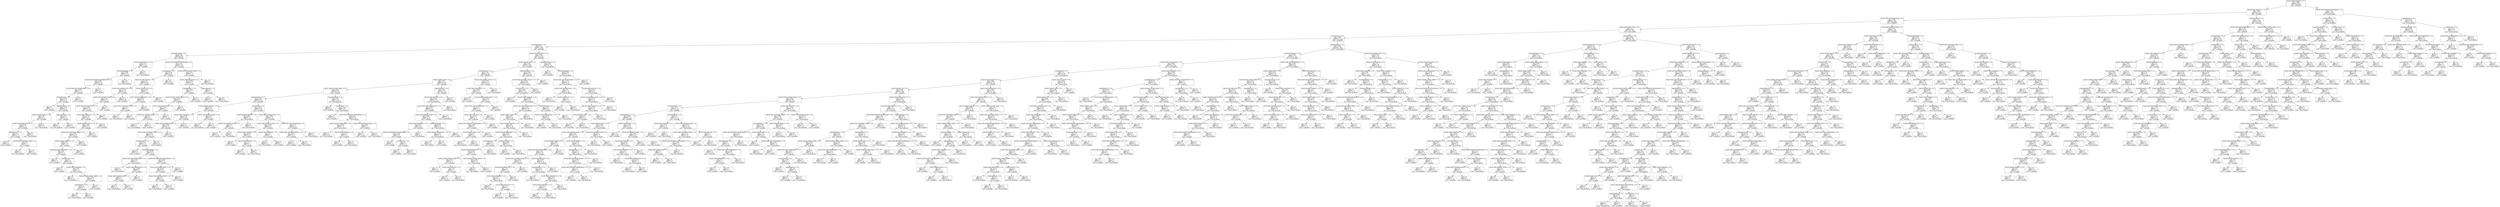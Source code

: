 digraph Tree {
node [shape=box] ;
0 [label="SQLITE_TEMP_STOREtwo <= 0.5\ngini = 0.499\nsamples = 1365\nvalue = [708, 657]\nclass = Acceptable"] ;
1 [label="SQLITE_TEMP_STOREzero <= 0.5\ngini = 0.493\nsamples = 1197\nvalue = [670, 527]\nclass = Acceptable"] ;
0 -> 1 [labeldistance=2.5, labelangle=45, headlabel="True"] ;
2 [label="SQLITE_OMIT_OR_OPTIMIZATION <= 0.5\ngini = 0.499\nsamples = 1031\nvalue = [536, 495]\nclass = Acceptable"] ;
1 -> 2 ;
3 [label="ChooseSQLITE_TEMP_STORE <= 0.5\ngini = 0.5\nsamples = 839\nvalue = [407, 432]\nclass = Non-acceptable"] ;
2 -> 3 ;
4 [label="AutoVacuumOn <= 0.5\ngini = 0.498\nsamples = 613\nvalue = [325, 288]\nclass = Acceptable"] ;
3 -> 4 ;
5 [label="StandardPageSize <= 0.5\ngini = 0.41\nsamples = 295\nvalue = [210, 85]\nclass = Acceptable"] ;
4 -> 5 ;
6 [label="StandardCacheSize <= 0.5\ngini = 0.228\nsamples = 99\nvalue = [86, 13]\nclass = Acceptable"] ;
5 -> 6 ;
7 [label="SQLITE_ENABLE_STAT2 <= 0.5\ngini = 0.42\nsamples = 20\nvalue = [14, 6]\nclass = Acceptable"] ;
6 -> 7 ;
8 [label="NormalLockingMode <= 0.5\ngini = 0.388\nsamples = 19\nvalue = [14, 5]\nclass = Acceptable"] ;
7 -> 8 ;
9 [label="SQLITE_OMIT_BETWEEN_OPTIMIZATION <= 0.5\ngini = 0.346\nsamples = 18\nvalue = [14, 4]\nclass = Acceptable"] ;
8 -> 9 ;
10 [label="SQLITE_OMIT_LIKE_OPTIMIZATION <= 0.5\ngini = 0.391\nsamples = 15\nvalue = [11, 4]\nclass = Acceptable"] ;
9 -> 10 ;
11 [label="DisableFeatures <= 0.5\ngini = 0.426\nsamples = 13\nvalue = [9, 4]\nclass = Acceptable"] ;
10 -> 11 ;
12 [label="gini = 0.0\nsamples = 1\nvalue = [1, 0]\nclass = Acceptable"] ;
11 -> 12 ;
13 [label="HighestPageSize <= 0.5\ngini = 0.444\nsamples = 12\nvalue = [8, 4]\nclass = Acceptable"] ;
11 -> 13 ;
14 [label="SQLITE_SECURE_DELETE <= 0.5\ngini = 0.49\nsamples = 7\nvalue = [4, 3]\nclass = Acceptable"] ;
13 -> 14 ;
15 [label="SQLITE_OMIT_BTREECOUNT <= 0.5\ngini = 0.444\nsamples = 6\nvalue = [4, 2]\nclass = Acceptable"] ;
14 -> 15 ;
16 [label="HigherPageSize <= 0.5\ngini = 0.32\nsamples = 5\nvalue = [4, 1]\nclass = Acceptable"] ;
15 -> 16 ;
17 [label="gini = 0.0\nsamples = 3\nvalue = [3, 0]\nclass = Acceptable"] ;
16 -> 17 ;
18 [label="SQLITE_OMIT_AUTOMATIC_INDEX <= 0.5\ngini = 0.5\nsamples = 2\nvalue = [1, 1]\nclass = Acceptable"] ;
16 -> 18 ;
19 [label="gini = 0.0\nsamples = 1\nvalue = [0, 1]\nclass = Non-acceptable"] ;
18 -> 19 ;
20 [label="gini = 0.0\nsamples = 1\nvalue = [1, 0]\nclass = Acceptable"] ;
18 -> 20 ;
21 [label="gini = 0.0\nsamples = 1\nvalue = [0, 1]\nclass = Non-acceptable"] ;
15 -> 21 ;
22 [label="gini = 0.0\nsamples = 1\nvalue = [0, 1]\nclass = Non-acceptable"] ;
14 -> 22 ;
23 [label="HigherCacheSize <= 0.5\ngini = 0.32\nsamples = 5\nvalue = [4, 1]\nclass = Acceptable"] ;
13 -> 23 ;
24 [label="gini = 0.0\nsamples = 1\nvalue = [0, 1]\nclass = Non-acceptable"] ;
23 -> 24 ;
25 [label="gini = 0.0\nsamples = 4\nvalue = [4, 0]\nclass = Acceptable"] ;
23 -> 25 ;
26 [label="gini = 0.0\nsamples = 2\nvalue = [2, 0]\nclass = Acceptable"] ;
10 -> 26 ;
27 [label="gini = 0.0\nsamples = 3\nvalue = [3, 0]\nclass = Acceptable"] ;
9 -> 27 ;
28 [label="gini = 0.0\nsamples = 1\nvalue = [0, 1]\nclass = Non-acceptable"] ;
8 -> 28 ;
29 [label="gini = 0.0\nsamples = 1\nvalue = [0, 1]\nclass = Non-acceptable"] ;
7 -> 29 ;
30 [label="SQLITE_OMIT_BETWEEN_OPTIMIZATION <= 0.5\ngini = 0.162\nsamples = 79\nvalue = [72, 7]\nclass = Acceptable"] ;
6 -> 30 ;
31 [label="LowerPageSize <= 0.5\ngini = 0.109\nsamples = 69\nvalue = [65, 4]\nclass = Acceptable"] ;
30 -> 31 ;
32 [label="SQLITE_SECURE_DELETE <= 0.5\ngini = 0.15\nsamples = 49\nvalue = [45, 4]\nclass = Acceptable"] ;
31 -> 32 ;
33 [label="SQLITE_OMIT_BTREECOUNT <= 0.5\ngini = 0.124\nsamples = 45\nvalue = [42, 3]\nclass = Acceptable"] ;
32 -> 33 ;
34 [label="SQLITE_OMIT_SHARED_CACHE <= 0.5\ngini = 0.157\nsamples = 35\nvalue = [32, 3]\nclass = Acceptable"] ;
33 -> 34 ;
35 [label="SQLITE_OMIT_QUICKBALANCE <= 0.5\ngini = 0.191\nsamples = 28\nvalue = [25, 3]\nclass = Acceptable"] ;
34 -> 35 ;
36 [label="SQLITE_OMIT_XFER_OPT <= 0.5\ngini = 0.245\nsamples = 21\nvalue = [18, 3]\nclass = Acceptable"] ;
35 -> 36 ;
37 [label="SQLITE_ENABLE_STAT2 <= 0.5\ngini = 0.305\nsamples = 16\nvalue = [13, 3]\nclass = Acceptable"] ;
36 -> 37 ;
38 [label="SQLITE_OMIT_AUTOMATIC_INDEX <= 0.5\ngini = 0.355\nsamples = 13\nvalue = [10, 3]\nclass = Acceptable"] ;
37 -> 38 ;
39 [label="SQLITE_DISABLE_DIRSYNC <= 0.5\ngini = 0.42\nsamples = 10\nvalue = [7, 3]\nclass = Acceptable"] ;
38 -> 39 ;
40 [label="OperatingSystemCharacteristics <= 0.5\ngini = 0.49\nsamples = 7\nvalue = [4, 3]\nclass = Acceptable"] ;
39 -> 40 ;
41 [label="gini = 0.0\nsamples = 1\nvalue = [1, 0]\nclass = Acceptable"] ;
40 -> 41 ;
42 [label="ExclusiveLock <= 0.5\ngini = 0.5\nsamples = 6\nvalue = [3, 3]\nclass = Acceptable"] ;
40 -> 42 ;
43 [label="gini = 0.0\nsamples = 1\nvalue = [1, 0]\nclass = Acceptable"] ;
42 -> 43 ;
44 [label="SQLITE_OMIT_LOOKASIDE <= 0.5\ngini = 0.48\nsamples = 5\nvalue = [2, 3]\nclass = Non-acceptable"] ;
42 -> 44 ;
45 [label="gini = 0.0\nsamples = 2\nvalue = [0, 2]\nclass = Non-acceptable"] ;
44 -> 45 ;
46 [label="SQLITE_ENABLE_ATOMIC_WRITE <= 0.5\ngini = 0.444\nsamples = 3\nvalue = [2, 1]\nclass = Acceptable"] ;
44 -> 46 ;
47 [label="HigherPageSize <= 0.5\ngini = 0.5\nsamples = 2\nvalue = [1, 1]\nclass = Acceptable"] ;
46 -> 47 ;
48 [label="gini = 0.0\nsamples = 1\nvalue = [0, 1]\nclass = Non-acceptable"] ;
47 -> 48 ;
49 [label="gini = 0.0\nsamples = 1\nvalue = [1, 0]\nclass = Acceptable"] ;
47 -> 49 ;
50 [label="gini = 0.0\nsamples = 1\nvalue = [1, 0]\nclass = Acceptable"] ;
46 -> 50 ;
51 [label="gini = 0.0\nsamples = 3\nvalue = [3, 0]\nclass = Acceptable"] ;
39 -> 51 ;
52 [label="gini = 0.0\nsamples = 3\nvalue = [3, 0]\nclass = Acceptable"] ;
38 -> 52 ;
53 [label="gini = 0.0\nsamples = 3\nvalue = [3, 0]\nclass = Acceptable"] ;
37 -> 53 ;
54 [label="gini = 0.0\nsamples = 5\nvalue = [5, 0]\nclass = Acceptable"] ;
36 -> 54 ;
55 [label="gini = 0.0\nsamples = 7\nvalue = [7, 0]\nclass = Acceptable"] ;
35 -> 55 ;
56 [label="gini = 0.0\nsamples = 7\nvalue = [7, 0]\nclass = Acceptable"] ;
34 -> 56 ;
57 [label="gini = 0.0\nsamples = 10\nvalue = [10, 0]\nclass = Acceptable"] ;
33 -> 57 ;
58 [label="SQLITE_DISABLE_LFS <= 0.5\ngini = 0.375\nsamples = 4\nvalue = [3, 1]\nclass = Acceptable"] ;
32 -> 58 ;
59 [label="SQLITE_OMIT_QUICKBALANCE <= 0.5\ngini = 0.444\nsamples = 3\nvalue = [2, 1]\nclass = Acceptable"] ;
58 -> 59 ;
60 [label="SQLITE_OMIT_AUTOMATIC_INDEX <= 0.5\ngini = 0.5\nsamples = 2\nvalue = [1, 1]\nclass = Acceptable"] ;
59 -> 60 ;
61 [label="gini = 0.0\nsamples = 1\nvalue = [0, 1]\nclass = Non-acceptable"] ;
60 -> 61 ;
62 [label="gini = 0.0\nsamples = 1\nvalue = [1, 0]\nclass = Acceptable"] ;
60 -> 62 ;
63 [label="gini = 0.0\nsamples = 1\nvalue = [1, 0]\nclass = Acceptable"] ;
59 -> 63 ;
64 [label="gini = 0.0\nsamples = 1\nvalue = [1, 0]\nclass = Acceptable"] ;
58 -> 64 ;
65 [label="gini = 0.0\nsamples = 20\nvalue = [20, 0]\nclass = Acceptable"] ;
31 -> 65 ;
66 [label="SQLITE_OMIT_AUTOMATIC_INDEX <= 0.5\ngini = 0.42\nsamples = 10\nvalue = [7, 3]\nclass = Acceptable"] ;
30 -> 66 ;
67 [label="SQLITE_OMIT_LOOKASIDE <= 0.5\ngini = 0.346\nsamples = 9\nvalue = [7, 2]\nclass = Acceptable"] ;
66 -> 67 ;
68 [label="HigherPageSize <= 0.5\ngini = 0.245\nsamples = 7\nvalue = [6, 1]\nclass = Acceptable"] ;
67 -> 68 ;
69 [label="SQLITE_ENABLE_ATOMIC_WRITE <= 0.5\ngini = 0.375\nsamples = 4\nvalue = [3, 1]\nclass = Acceptable"] ;
68 -> 69 ;
70 [label="SQLITE_OMIT_BTREECOUNT <= 0.5\ngini = 0.444\nsamples = 3\nvalue = [2, 1]\nclass = Acceptable"] ;
69 -> 70 ;
71 [label="SQLITE_OMIT_SHARED_CACHE <= 0.5\ngini = 0.5\nsamples = 2\nvalue = [1, 1]\nclass = Acceptable"] ;
70 -> 71 ;
72 [label="gini = 0.0\nsamples = 1\nvalue = [0, 1]\nclass = Non-acceptable"] ;
71 -> 72 ;
73 [label="gini = 0.0\nsamples = 1\nvalue = [1, 0]\nclass = Acceptable"] ;
71 -> 73 ;
74 [label="gini = 0.0\nsamples = 1\nvalue = [1, 0]\nclass = Acceptable"] ;
70 -> 74 ;
75 [label="gini = 0.0\nsamples = 1\nvalue = [1, 0]\nclass = Acceptable"] ;
69 -> 75 ;
76 [label="gini = 0.0\nsamples = 3\nvalue = [3, 0]\nclass = Acceptable"] ;
68 -> 76 ;
77 [label="HigherPageSize <= 0.5\ngini = 0.5\nsamples = 2\nvalue = [1, 1]\nclass = Acceptable"] ;
67 -> 77 ;
78 [label="gini = 0.0\nsamples = 1\nvalue = [1, 0]\nclass = Acceptable"] ;
77 -> 78 ;
79 [label="gini = 0.0\nsamples = 1\nvalue = [0, 1]\nclass = Non-acceptable"] ;
77 -> 79 ;
80 [label="gini = 0.0\nsamples = 1\nvalue = [0, 1]\nclass = Non-acceptable"] ;
66 -> 80 ;
81 [label="SQLITE_SECURE_DELETE <= 0.5\ngini = 0.465\nsamples = 196\nvalue = [124, 72]\nclass = Acceptable"] ;
5 -> 81 ;
82 [label="SQLITE_DISABLE_LFS <= 0.5\ngini = 0.427\nsamples = 165\nvalue = [114, 51]\nclass = Acceptable"] ;
81 -> 82 ;
83 [label="LowerCacheSize <= 0.5\ngini = 0.397\nsamples = 132\nvalue = [96, 36]\nclass = Acceptable"] ;
82 -> 83 ;
84 [label="SQLITE_ENABLE_STAT2 <= 0.5\ngini = 0.427\nsamples = 110\nvalue = [76, 34]\nclass = Acceptable"] ;
83 -> 84 ;
85 [label="SQLITE_ENABLE_ATOMIC_WRITE <= 0.5\ngini = 0.381\nsamples = 82\nvalue = [61, 21]\nclass = Acceptable"] ;
84 -> 85 ;
86 [label="HigherCacheSize <= 0.5\ngini = 0.309\nsamples = 68\nvalue = [55, 13]\nclass = Acceptable"] ;
85 -> 86 ;
87 [label="SQLITE_DISABLE_DIRSYNC <= 0.5\ngini = 0.241\nsamples = 50\nvalue = [43, 7]\nclass = Acceptable"] ;
86 -> 87 ;
88 [label="SQLITE_OMIT_LOOKASIDE <= 0.5\ngini = 0.198\nsamples = 45\nvalue = [40, 5]\nclass = Acceptable"] ;
87 -> 88 ;
89 [label="SQLITE_OMIT_QUICKBALANCE <= 0.5\ngini = 0.264\nsamples = 32\nvalue = [27, 5]\nclass = Acceptable"] ;
88 -> 89 ;
90 [label="SQLITE_OMIT_AUTOMATIC_INDEX <= 0.5\ngini = 0.351\nsamples = 22\nvalue = [17, 5]\nclass = Acceptable"] ;
89 -> 90 ;
91 [label="DisableFeatures <= 0.5\ngini = 0.43\nsamples = 16\nvalue = [11, 5]\nclass = Acceptable"] ;
90 -> 91 ;
92 [label="gini = 0.0\nsamples = 2\nvalue = [2, 0]\nclass = Acceptable"] ;
91 -> 92 ;
93 [label="NormalLockingMode <= 0.5\ngini = 0.459\nsamples = 14\nvalue = [9, 5]\nclass = Acceptable"] ;
91 -> 93 ;
94 [label="SQLITE_OMIT_LIKE_OPTIMIZATION <= 0.5\ngini = 0.48\nsamples = 5\nvalue = [2, 3]\nclass = Non-acceptable"] ;
93 -> 94 ;
95 [label="gini = 0.0\nsamples = 2\nvalue = [0, 2]\nclass = Non-acceptable"] ;
94 -> 95 ;
96 [label="SQLITE_OMIT_BTREECOUNT <= 0.5\ngini = 0.444\nsamples = 3\nvalue = [2, 1]\nclass = Acceptable"] ;
94 -> 96 ;
97 [label="SQLITE_OMIT_SHARED_CACHE <= 0.5\ngini = 0.5\nsamples = 2\nvalue = [1, 1]\nclass = Acceptable"] ;
96 -> 97 ;
98 [label="gini = 0.0\nsamples = 1\nvalue = [0, 1]\nclass = Non-acceptable"] ;
97 -> 98 ;
99 [label="gini = 0.0\nsamples = 1\nvalue = [1, 0]\nclass = Acceptable"] ;
97 -> 99 ;
100 [label="gini = 0.0\nsamples = 1\nvalue = [1, 0]\nclass = Acceptable"] ;
96 -> 100 ;
101 [label="SQLITE_OMIT_BETWEEN_OPTIMIZATION <= 0.5\ngini = 0.346\nsamples = 9\nvalue = [7, 2]\nclass = Acceptable"] ;
93 -> 101 ;
102 [label="SQLITE_OMIT_BTREECOUNT <= 0.5\ngini = 0.444\nsamples = 6\nvalue = [4, 2]\nclass = Acceptable"] ;
101 -> 102 ;
103 [label="SQLITE_OMIT_SHARED_CACHE <= 0.5\ngini = 0.5\nsamples = 4\nvalue = [2, 2]\nclass = Acceptable"] ;
102 -> 103 ;
104 [label="gini = 0.0\nsamples = 2\nvalue = [0, 2]\nclass = Non-acceptable"] ;
103 -> 104 ;
105 [label="gini = 0.0\nsamples = 2\nvalue = [2, 0]\nclass = Acceptable"] ;
103 -> 105 ;
106 [label="gini = 0.0\nsamples = 2\nvalue = [2, 0]\nclass = Acceptable"] ;
102 -> 106 ;
107 [label="gini = 0.0\nsamples = 3\nvalue = [3, 0]\nclass = Acceptable"] ;
101 -> 107 ;
108 [label="gini = 0.0\nsamples = 6\nvalue = [6, 0]\nclass = Acceptable"] ;
90 -> 108 ;
109 [label="gini = 0.0\nsamples = 10\nvalue = [10, 0]\nclass = Acceptable"] ;
89 -> 109 ;
110 [label="gini = 0.0\nsamples = 13\nvalue = [13, 0]\nclass = Acceptable"] ;
88 -> 110 ;
111 [label="SQLITE_OMIT_SHARED_CACHE <= 0.5\ngini = 0.48\nsamples = 5\nvalue = [3, 2]\nclass = Acceptable"] ;
87 -> 111 ;
112 [label="gini = 0.0\nsamples = 2\nvalue = [0, 2]\nclass = Non-acceptable"] ;
111 -> 112 ;
113 [label="gini = 0.0\nsamples = 3\nvalue = [3, 0]\nclass = Acceptable"] ;
111 -> 113 ;
114 [label="ExclusiveLock <= 0.5\ngini = 0.444\nsamples = 18\nvalue = [12, 6]\nclass = Acceptable"] ;
86 -> 114 ;
115 [label="SQLITE_DISABLE_DIRSYNC <= 0.5\ngini = 0.444\nsamples = 3\nvalue = [1, 2]\nclass = Non-acceptable"] ;
114 -> 115 ;
116 [label="SQLITE_OMIT_SHARED_CACHE <= 0.5\ngini = 0.5\nsamples = 2\nvalue = [1, 1]\nclass = Acceptable"] ;
115 -> 116 ;
117 [label="gini = 0.0\nsamples = 1\nvalue = [1, 0]\nclass = Acceptable"] ;
116 -> 117 ;
118 [label="gini = 0.0\nsamples = 1\nvalue = [0, 1]\nclass = Non-acceptable"] ;
116 -> 118 ;
119 [label="gini = 0.0\nsamples = 1\nvalue = [0, 1]\nclass = Non-acceptable"] ;
115 -> 119 ;
120 [label="SQLITE_OMIT_QUICKBALANCE <= 0.5\ngini = 0.391\nsamples = 15\nvalue = [11, 4]\nclass = Acceptable"] ;
114 -> 120 ;
121 [label="SQLITE_OMIT_SHARED_CACHE <= 0.5\ngini = 0.298\nsamples = 11\nvalue = [9, 2]\nclass = Acceptable"] ;
120 -> 121 ;
122 [label="SQLITE_OMIT_LOOKASIDE <= 0.5\ngini = 0.198\nsamples = 9\nvalue = [8, 1]\nclass = Acceptable"] ;
121 -> 122 ;
123 [label="gini = 0.0\nsamples = 7\nvalue = [7, 0]\nclass = Acceptable"] ;
122 -> 123 ;
124 [label="SQLITE_OMIT_XFER_OPT <= 0.5\ngini = 0.5\nsamples = 2\nvalue = [1, 1]\nclass = Acceptable"] ;
122 -> 124 ;
125 [label="gini = 0.0\nsamples = 1\nvalue = [1, 0]\nclass = Acceptable"] ;
124 -> 125 ;
126 [label="gini = 0.0\nsamples = 1\nvalue = [0, 1]\nclass = Non-acceptable"] ;
124 -> 126 ;
127 [label="SQLITE_OMIT_LOOKASIDE <= 0.5\ngini = 0.5\nsamples = 2\nvalue = [1, 1]\nclass = Acceptable"] ;
121 -> 127 ;
128 [label="gini = 0.0\nsamples = 1\nvalue = [0, 1]\nclass = Non-acceptable"] ;
127 -> 128 ;
129 [label="gini = 0.0\nsamples = 1\nvalue = [1, 0]\nclass = Acceptable"] ;
127 -> 129 ;
130 [label="SQLITE_OMIT_LIKE_OPTIMIZATION <= 0.5\ngini = 0.5\nsamples = 4\nvalue = [2, 2]\nclass = Acceptable"] ;
120 -> 130 ;
131 [label="SQLITE_OMIT_AUTOMATIC_INDEX <= 0.5\ngini = 0.444\nsamples = 3\nvalue = [2, 1]\nclass = Acceptable"] ;
130 -> 131 ;
132 [label="gini = 0.0\nsamples = 2\nvalue = [2, 0]\nclass = Acceptable"] ;
131 -> 132 ;
133 [label="gini = 0.0\nsamples = 1\nvalue = [0, 1]\nclass = Non-acceptable"] ;
131 -> 133 ;
134 [label="gini = 0.0\nsamples = 1\nvalue = [0, 1]\nclass = Non-acceptable"] ;
130 -> 134 ;
135 [label="StandardCacheSize <= 0.5\ngini = 0.49\nsamples = 14\nvalue = [6, 8]\nclass = Non-acceptable"] ;
85 -> 135 ;
136 [label="gini = 0.0\nsamples = 2\nvalue = [2, 0]\nclass = Acceptable"] ;
135 -> 136 ;
137 [label="ExclusiveLock <= 0.5\ngini = 0.444\nsamples = 12\nvalue = [4, 8]\nclass = Non-acceptable"] ;
135 -> 137 ;
138 [label="gini = 0.0\nsamples = 1\nvalue = [1, 0]\nclass = Acceptable"] ;
137 -> 138 ;
139 [label="SQLITE_OMIT_BETWEEN_OPTIMIZATION <= 0.5\ngini = 0.397\nsamples = 11\nvalue = [3, 8]\nclass = Non-acceptable"] ;
137 -> 139 ;
140 [label="SQLITE_OMIT_QUICKBALANCE <= 0.5\ngini = 0.219\nsamples = 8\nvalue = [1, 7]\nclass = Non-acceptable"] ;
139 -> 140 ;
141 [label="gini = 0.0\nsamples = 6\nvalue = [0, 6]\nclass = Non-acceptable"] ;
140 -> 141 ;
142 [label="SQLITE_OMIT_LOOKASIDE <= 0.5\ngini = 0.5\nsamples = 2\nvalue = [1, 1]\nclass = Acceptable"] ;
140 -> 142 ;
143 [label="gini = 0.0\nsamples = 1\nvalue = [1, 0]\nclass = Acceptable"] ;
142 -> 143 ;
144 [label="gini = 0.0\nsamples = 1\nvalue = [0, 1]\nclass = Non-acceptable"] ;
142 -> 144 ;
145 [label="SQLITE_OMIT_AUTOMATIC_INDEX <= 0.5\ngini = 0.444\nsamples = 3\nvalue = [2, 1]\nclass = Acceptable"] ;
139 -> 145 ;
146 [label="gini = 0.0\nsamples = 2\nvalue = [2, 0]\nclass = Acceptable"] ;
145 -> 146 ;
147 [label="gini = 0.0\nsamples = 1\nvalue = [0, 1]\nclass = Non-acceptable"] ;
145 -> 147 ;
148 [label="HigherCacheSize <= 0.5\ngini = 0.497\nsamples = 28\nvalue = [15, 13]\nclass = Acceptable"] ;
84 -> 148 ;
149 [label="SQLITE_OMIT_XFER_OPT <= 0.5\ngini = 0.491\nsamples = 23\nvalue = [10, 13]\nclass = Non-acceptable"] ;
148 -> 149 ;
150 [label="SQLITE_OMIT_LIKE_OPTIMIZATION <= 0.5\ngini = 0.494\nsamples = 18\nvalue = [10, 8]\nclass = Acceptable"] ;
149 -> 150 ;
151 [label="SQLITE_OMIT_SHARED_CACHE <= 0.5\ngini = 0.444\nsamples = 15\nvalue = [10, 5]\nclass = Acceptable"] ;
150 -> 151 ;
152 [label="SQLITE_OMIT_LOOKASIDE <= 0.5\ngini = 0.32\nsamples = 10\nvalue = [8, 2]\nclass = Acceptable"] ;
151 -> 152 ;
153 [label="SQLITE_OMIT_BETWEEN_OPTIMIZATION <= 0.5\ngini = 0.198\nsamples = 9\nvalue = [8, 1]\nclass = Acceptable"] ;
152 -> 153 ;
154 [label="gini = 0.0\nsamples = 7\nvalue = [7, 0]\nclass = Acceptable"] ;
153 -> 154 ;
155 [label="ExclusiveLock <= 0.5\ngini = 0.5\nsamples = 2\nvalue = [1, 1]\nclass = Acceptable"] ;
153 -> 155 ;
156 [label="gini = 0.0\nsamples = 1\nvalue = [1, 0]\nclass = Acceptable"] ;
155 -> 156 ;
157 [label="gini = 0.0\nsamples = 1\nvalue = [0, 1]\nclass = Non-acceptable"] ;
155 -> 157 ;
158 [label="gini = 0.0\nsamples = 1\nvalue = [0, 1]\nclass = Non-acceptable"] ;
152 -> 158 ;
159 [label="NormalLockingMode <= 0.5\ngini = 0.48\nsamples = 5\nvalue = [2, 3]\nclass = Non-acceptable"] ;
151 -> 159 ;
160 [label="SQLITE_OMIT_QUICKBALANCE <= 0.5\ngini = 0.375\nsamples = 4\nvalue = [1, 3]\nclass = Non-acceptable"] ;
159 -> 160 ;
161 [label="gini = 0.0\nsamples = 3\nvalue = [0, 3]\nclass = Non-acceptable"] ;
160 -> 161 ;
162 [label="gini = 0.0\nsamples = 1\nvalue = [1, 0]\nclass = Acceptable"] ;
160 -> 162 ;
163 [label="gini = 0.0\nsamples = 1\nvalue = [1, 0]\nclass = Acceptable"] ;
159 -> 163 ;
164 [label="gini = 0.0\nsamples = 3\nvalue = [0, 3]\nclass = Non-acceptable"] ;
150 -> 164 ;
165 [label="gini = 0.0\nsamples = 5\nvalue = [0, 5]\nclass = Non-acceptable"] ;
149 -> 165 ;
166 [label="gini = 0.0\nsamples = 5\nvalue = [5, 0]\nclass = Acceptable"] ;
148 -> 166 ;
167 [label="SQLITE_OMIT_SHARED_CACHE <= 0.5\ngini = 0.165\nsamples = 22\nvalue = [20, 2]\nclass = Acceptable"] ;
83 -> 167 ;
168 [label="SQLITE_OMIT_LOOKASIDE <= 0.5\ngini = 0.091\nsamples = 21\nvalue = [20, 1]\nclass = Acceptable"] ;
167 -> 168 ;
169 [label="gini = 0.0\nsamples = 15\nvalue = [15, 0]\nclass = Acceptable"] ;
168 -> 169 ;
170 [label="SQLITE_ENABLE_ATOMIC_WRITE <= 0.5\ngini = 0.278\nsamples = 6\nvalue = [5, 1]\nclass = Acceptable"] ;
168 -> 170 ;
171 [label="SQLITE_OMIT_LIKE_OPTIMIZATION <= 0.5\ngini = 0.32\nsamples = 5\nvalue = [4, 1]\nclass = Acceptable"] ;
170 -> 171 ;
172 [label="SQLITE_OMIT_XFER_OPT <= 0.5\ngini = 0.375\nsamples = 4\nvalue = [3, 1]\nclass = Acceptable"] ;
171 -> 172 ;
173 [label="SQLITE_OMIT_BETWEEN_OPTIMIZATION <= 0.5\ngini = 0.444\nsamples = 3\nvalue = [2, 1]\nclass = Acceptable"] ;
172 -> 173 ;
174 [label="SQLITE_ENABLE_STAT2 <= 0.5\ngini = 0.5\nsamples = 2\nvalue = [1, 1]\nclass = Acceptable"] ;
173 -> 174 ;
175 [label="gini = 0.0\nsamples = 1\nvalue = [0, 1]\nclass = Non-acceptable"] ;
174 -> 175 ;
176 [label="gini = 0.0\nsamples = 1\nvalue = [1, 0]\nclass = Acceptable"] ;
174 -> 176 ;
177 [label="gini = 0.0\nsamples = 1\nvalue = [1, 0]\nclass = Acceptable"] ;
173 -> 177 ;
178 [label="gini = 0.0\nsamples = 1\nvalue = [1, 0]\nclass = Acceptable"] ;
172 -> 178 ;
179 [label="gini = 0.0\nsamples = 1\nvalue = [1, 0]\nclass = Acceptable"] ;
171 -> 179 ;
180 [label="gini = 0.0\nsamples = 1\nvalue = [1, 0]\nclass = Acceptable"] ;
170 -> 180 ;
181 [label="gini = 0.0\nsamples = 1\nvalue = [0, 1]\nclass = Non-acceptable"] ;
167 -> 181 ;
182 [label="HigherCacheSize <= 0.5\ngini = 0.496\nsamples = 33\nvalue = [18, 15]\nclass = Acceptable"] ;
82 -> 182 ;
183 [label="SQLITE_OMIT_AUTOMATIC_INDEX <= 0.5\ngini = 0.499\nsamples = 29\nvalue = [14, 15]\nclass = Non-acceptable"] ;
182 -> 183 ;
184 [label="ExclusiveLock <= 0.5\ngini = 0.488\nsamples = 26\nvalue = [11, 15]\nclass = Non-acceptable"] ;
183 -> 184 ;
185 [label="gini = 0.0\nsamples = 2\nvalue = [2, 0]\nclass = Acceptable"] ;
184 -> 185 ;
186 [label="SQLITE_OMIT_LOOKASIDE <= 0.5\ngini = 0.469\nsamples = 24\nvalue = [9, 15]\nclass = Non-acceptable"] ;
184 -> 186 ;
187 [label="SQLITE_OMIT_LIKE_OPTIMIZATION <= 0.5\ngini = 0.432\nsamples = 19\nvalue = [6, 13]\nclass = Non-acceptable"] ;
186 -> 187 ;
188 [label="SQLITE_ENABLE_STAT2 <= 0.5\ngini = 0.48\nsamples = 15\nvalue = [6, 9]\nclass = Non-acceptable"] ;
187 -> 188 ;
189 [label="SQLITE_DISABLE_DIRSYNC <= 0.5\ngini = 0.49\nsamples = 14\nvalue = [6, 8]\nclass = Non-acceptable"] ;
188 -> 189 ;
190 [label="SQLITE_OMIT_QUICKBALANCE <= 0.5\ngini = 0.497\nsamples = 13\nvalue = [6, 7]\nclass = Non-acceptable"] ;
189 -> 190 ;
191 [label="LowerCacheSize <= 0.5\ngini = 0.5\nsamples = 10\nvalue = [5, 5]\nclass = Acceptable"] ;
190 -> 191 ;
192 [label="SQLITE_OMIT_BTREECOUNT <= 0.5\ngini = 0.469\nsamples = 8\nvalue = [5, 3]\nclass = Acceptable"] ;
191 -> 192 ;
193 [label="SQLITE_ENABLE_ATOMIC_WRITE <= 0.5\ngini = 0.32\nsamples = 5\nvalue = [4, 1]\nclass = Acceptable"] ;
192 -> 193 ;
194 [label="gini = 0.0\nsamples = 3\nvalue = [3, 0]\nclass = Acceptable"] ;
193 -> 194 ;
195 [label="SQLITE_OMIT_XFER_OPT <= 0.5\ngini = 0.5\nsamples = 2\nvalue = [1, 1]\nclass = Acceptable"] ;
193 -> 195 ;
196 [label="gini = 0.0\nsamples = 1\nvalue = [1, 0]\nclass = Acceptable"] ;
195 -> 196 ;
197 [label="gini = 0.0\nsamples = 1\nvalue = [0, 1]\nclass = Non-acceptable"] ;
195 -> 197 ;
198 [label="SQLITE_ENABLE_ATOMIC_WRITE <= 0.5\ngini = 0.444\nsamples = 3\nvalue = [1, 2]\nclass = Non-acceptable"] ;
192 -> 198 ;
199 [label="gini = 0.0\nsamples = 2\nvalue = [0, 2]\nclass = Non-acceptable"] ;
198 -> 199 ;
200 [label="gini = 0.0\nsamples = 1\nvalue = [1, 0]\nclass = Acceptable"] ;
198 -> 200 ;
201 [label="gini = 0.0\nsamples = 2\nvalue = [0, 2]\nclass = Non-acceptable"] ;
191 -> 201 ;
202 [label="StandardCacheSize <= 0.5\ngini = 0.444\nsamples = 3\nvalue = [1, 2]\nclass = Non-acceptable"] ;
190 -> 202 ;
203 [label="gini = 0.0\nsamples = 1\nvalue = [1, 0]\nclass = Acceptable"] ;
202 -> 203 ;
204 [label="gini = 0.0\nsamples = 2\nvalue = [0, 2]\nclass = Non-acceptable"] ;
202 -> 204 ;
205 [label="gini = 0.0\nsamples = 1\nvalue = [0, 1]\nclass = Non-acceptable"] ;
189 -> 205 ;
206 [label="gini = 0.0\nsamples = 1\nvalue = [0, 1]\nclass = Non-acceptable"] ;
188 -> 206 ;
207 [label="gini = 0.0\nsamples = 4\nvalue = [0, 4]\nclass = Non-acceptable"] ;
187 -> 207 ;
208 [label="LowerCacheSize <= 0.5\ngini = 0.48\nsamples = 5\nvalue = [3, 2]\nclass = Acceptable"] ;
186 -> 208 ;
209 [label="SQLITE_OMIT_QUICKBALANCE <= 0.5\ngini = 0.375\nsamples = 4\nvalue = [3, 1]\nclass = Acceptable"] ;
208 -> 209 ;
210 [label="gini = 0.0\nsamples = 3\nvalue = [3, 0]\nclass = Acceptable"] ;
209 -> 210 ;
211 [label="gini = 0.0\nsamples = 1\nvalue = [0, 1]\nclass = Non-acceptable"] ;
209 -> 211 ;
212 [label="gini = 0.0\nsamples = 1\nvalue = [0, 1]\nclass = Non-acceptable"] ;
208 -> 212 ;
213 [label="gini = 0.0\nsamples = 3\nvalue = [3, 0]\nclass = Acceptable"] ;
183 -> 213 ;
214 [label="gini = 0.0\nsamples = 4\nvalue = [4, 0]\nclass = Acceptable"] ;
182 -> 214 ;
215 [label="StandardCacheSize <= 0.5\ngini = 0.437\nsamples = 31\nvalue = [10, 21]\nclass = Non-acceptable"] ;
81 -> 215 ;
216 [label="gini = 0.0\nsamples = 4\nvalue = [4, 0]\nclass = Acceptable"] ;
215 -> 216 ;
217 [label="NormalLockingMode <= 0.5\ngini = 0.346\nsamples = 27\nvalue = [6, 21]\nclass = Non-acceptable"] ;
215 -> 217 ;
218 [label="SQLITE_OMIT_LIKE_OPTIMIZATION <= 0.5\ngini = 0.219\nsamples = 24\nvalue = [3, 21]\nclass = Non-acceptable"] ;
217 -> 218 ;
219 [label="SQLITE_OMIT_QUICKBALANCE <= 0.5\ngini = 0.1\nsamples = 19\nvalue = [1, 18]\nclass = Non-acceptable"] ;
218 -> 219 ;
220 [label="gini = 0.0\nsamples = 17\nvalue = [0, 17]\nclass = Non-acceptable"] ;
219 -> 220 ;
221 [label="SQLITE_DISABLE_LFS <= 0.5\ngini = 0.5\nsamples = 2\nvalue = [1, 1]\nclass = Acceptable"] ;
219 -> 221 ;
222 [label="gini = 0.0\nsamples = 1\nvalue = [1, 0]\nclass = Acceptable"] ;
221 -> 222 ;
223 [label="gini = 0.0\nsamples = 1\nvalue = [0, 1]\nclass = Non-acceptable"] ;
221 -> 223 ;
224 [label="SQLITE_OMIT_XFER_OPT <= 0.5\ngini = 0.48\nsamples = 5\nvalue = [2, 3]\nclass = Non-acceptable"] ;
218 -> 224 ;
225 [label="SQLITE_OMIT_SHARED_CACHE <= 0.5\ngini = 0.375\nsamples = 4\nvalue = [1, 3]\nclass = Non-acceptable"] ;
224 -> 225 ;
226 [label="SQLITE_DISABLE_DIRSYNC <= 0.5\ngini = 0.444\nsamples = 3\nvalue = [1, 2]\nclass = Non-acceptable"] ;
225 -> 226 ;
227 [label="SQLITE_ENABLE_STAT2 <= 0.5\ngini = 0.5\nsamples = 2\nvalue = [1, 1]\nclass = Acceptable"] ;
226 -> 227 ;
228 [label="gini = 0.0\nsamples = 1\nvalue = [1, 0]\nclass = Acceptable"] ;
227 -> 228 ;
229 [label="gini = 0.0\nsamples = 1\nvalue = [0, 1]\nclass = Non-acceptable"] ;
227 -> 229 ;
230 [label="gini = 0.0\nsamples = 1\nvalue = [0, 1]\nclass = Non-acceptable"] ;
226 -> 230 ;
231 [label="gini = 0.0\nsamples = 1\nvalue = [0, 1]\nclass = Non-acceptable"] ;
225 -> 231 ;
232 [label="gini = 0.0\nsamples = 1\nvalue = [1, 0]\nclass = Acceptable"] ;
224 -> 232 ;
233 [label="gini = 0.0\nsamples = 3\nvalue = [3, 0]\nclass = Acceptable"] ;
217 -> 233 ;
234 [label="HigherCacheSize <= 0.5\ngini = 0.462\nsamples = 318\nvalue = [115, 203]\nclass = Non-acceptable"] ;
4 -> 234 ;
235 [label="NormalLockingMode <= 0.5\ngini = 0.483\nsamples = 273\nvalue = [111, 162]\nclass = Non-acceptable"] ;
234 -> 235 ;
236 [label="SQLITE_OMIT_QUICKBALANCE <= 0.5\ngini = 0.496\nsamples = 226\nvalue = [103, 123]\nclass = Non-acceptable"] ;
235 -> 236 ;
237 [label="LowerPageSize <= 0.5\ngini = 0.5\nsamples = 191\nvalue = [94, 97]\nclass = Non-acceptable"] ;
236 -> 237 ;
238 [label="SQLITE_SECURE_DELETE <= 0.5\ngini = 0.499\nsamples = 165\nvalue = [86, 79]\nclass = Acceptable"] ;
237 -> 238 ;
239 [label="SQLITE_DISABLE_LFS <= 0.5\ngini = 0.494\nsamples = 133\nvalue = [74, 59]\nclass = Acceptable"] ;
238 -> 239 ;
240 [label="SQLITE_ENABLE_ATOMIC_WRITE <= 0.5\ngini = 0.485\nsamples = 104\nvalue = [61, 43]\nclass = Acceptable"] ;
239 -> 240 ;
241 [label="LowerCacheSize <= 0.5\ngini = 0.471\nsamples = 79\nvalue = [49, 30]\nclass = Acceptable"] ;
240 -> 241 ;
242 [label="StandardPageSize <= 0.5\ngini = 0.444\nsamples = 57\nvalue = [38, 19]\nclass = Acceptable"] ;
241 -> 242 ;
243 [label="SQLITE_ENABLE_STAT2 <= 0.5\ngini = 0.497\nsamples = 28\nvalue = [13, 15]\nclass = Non-acceptable"] ;
242 -> 243 ;
244 [label="SQLITE_OMIT_SHARED_CACHE <= 0.5\ngini = 0.499\nsamples = 23\nvalue = [12, 11]\nclass = Acceptable"] ;
243 -> 244 ;
245 [label="SQLITE_DISABLE_DIRSYNC <= 0.5\ngini = 0.457\nsamples = 17\nvalue = [11, 6]\nclass = Acceptable"] ;
244 -> 245 ;
246 [label="SQLITE_OMIT_LIKE_OPTIMIZATION <= 0.5\ngini = 0.49\nsamples = 14\nvalue = [8, 6]\nclass = Acceptable"] ;
245 -> 246 ;
247 [label="SQLITE_OMIT_AUTOMATIC_INDEX <= 0.5\ngini = 0.444\nsamples = 9\nvalue = [6, 3]\nclass = Acceptable"] ;
246 -> 247 ;
248 [label="SQLITE_OMIT_BTREECOUNT <= 0.5\ngini = 0.5\nsamples = 6\nvalue = [3, 3]\nclass = Acceptable"] ;
247 -> 248 ;
249 [label="SQLITE_OMIT_LOOKASIDE <= 0.5\ngini = 0.375\nsamples = 4\nvalue = [1, 3]\nclass = Non-acceptable"] ;
248 -> 249 ;
250 [label="gini = 0.0\nsamples = 2\nvalue = [0, 2]\nclass = Non-acceptable"] ;
249 -> 250 ;
251 [label="SQLITE_OMIT_XFER_OPT <= 0.5\ngini = 0.5\nsamples = 2\nvalue = [1, 1]\nclass = Acceptable"] ;
249 -> 251 ;
252 [label="gini = 0.0\nsamples = 1\nvalue = [1, 0]\nclass = Acceptable"] ;
251 -> 252 ;
253 [label="gini = 0.0\nsamples = 1\nvalue = [0, 1]\nclass = Non-acceptable"] ;
251 -> 253 ;
254 [label="gini = 0.0\nsamples = 2\nvalue = [2, 0]\nclass = Acceptable"] ;
248 -> 254 ;
255 [label="gini = 0.0\nsamples = 3\nvalue = [3, 0]\nclass = Acceptable"] ;
247 -> 255 ;
256 [label="SQLITE_OMIT_XFER_OPT <= 0.5\ngini = 0.48\nsamples = 5\nvalue = [2, 3]\nclass = Non-acceptable"] ;
246 -> 256 ;
257 [label="HighestPageSize <= 0.5\ngini = 0.375\nsamples = 4\nvalue = [1, 3]\nclass = Non-acceptable"] ;
256 -> 257 ;
258 [label="gini = 0.0\nsamples = 1\nvalue = [0, 1]\nclass = Non-acceptable"] ;
257 -> 258 ;
259 [label="SQLITE_OMIT_BTREECOUNT <= 0.5\ngini = 0.444\nsamples = 3\nvalue = [1, 2]\nclass = Non-acceptable"] ;
257 -> 259 ;
260 [label="SQLITE_OMIT_LOOKASIDE <= 0.5\ngini = 0.5\nsamples = 2\nvalue = [1, 1]\nclass = Acceptable"] ;
259 -> 260 ;
261 [label="gini = 0.0\nsamples = 1\nvalue = [1, 0]\nclass = Acceptable"] ;
260 -> 261 ;
262 [label="gini = 0.0\nsamples = 1\nvalue = [0, 1]\nclass = Non-acceptable"] ;
260 -> 262 ;
263 [label="gini = 0.0\nsamples = 1\nvalue = [0, 1]\nclass = Non-acceptable"] ;
259 -> 263 ;
264 [label="gini = 0.0\nsamples = 1\nvalue = [1, 0]\nclass = Acceptable"] ;
256 -> 264 ;
265 [label="gini = 0.0\nsamples = 3\nvalue = [3, 0]\nclass = Acceptable"] ;
245 -> 265 ;
266 [label="SQLITE_OMIT_LOOKASIDE <= 0.5\ngini = 0.278\nsamples = 6\nvalue = [1, 5]\nclass = Non-acceptable"] ;
244 -> 266 ;
267 [label="HigherPageSize <= 0.5\ngini = 0.375\nsamples = 4\nvalue = [1, 3]\nclass = Non-acceptable"] ;
266 -> 267 ;
268 [label="SQLITE_OMIT_AUTOMATIC_INDEX <= 0.5\ngini = 0.444\nsamples = 3\nvalue = [1, 2]\nclass = Non-acceptable"] ;
267 -> 268 ;
269 [label="SQLITE_OMIT_BETWEEN_OPTIMIZATION <= 0.5\ngini = 0.5\nsamples = 2\nvalue = [1, 1]\nclass = Acceptable"] ;
268 -> 269 ;
270 [label="gini = 0.0\nsamples = 1\nvalue = [1, 0]\nclass = Acceptable"] ;
269 -> 270 ;
271 [label="gini = 0.0\nsamples = 1\nvalue = [0, 1]\nclass = Non-acceptable"] ;
269 -> 271 ;
272 [label="gini = 0.0\nsamples = 1\nvalue = [0, 1]\nclass = Non-acceptable"] ;
268 -> 272 ;
273 [label="gini = 0.0\nsamples = 1\nvalue = [0, 1]\nclass = Non-acceptable"] ;
267 -> 273 ;
274 [label="gini = 0.0\nsamples = 2\nvalue = [0, 2]\nclass = Non-acceptable"] ;
266 -> 274 ;
275 [label="SQLITE_OMIT_SHARED_CACHE <= 0.5\ngini = 0.32\nsamples = 5\nvalue = [1, 4]\nclass = Non-acceptable"] ;
243 -> 275 ;
276 [label="gini = 0.0\nsamples = 4\nvalue = [0, 4]\nclass = Non-acceptable"] ;
275 -> 276 ;
277 [label="gini = 0.0\nsamples = 1\nvalue = [1, 0]\nclass = Acceptable"] ;
275 -> 277 ;
278 [label="SQLITE_ENABLE_STAT2 <= 0.5\ngini = 0.238\nsamples = 29\nvalue = [25, 4]\nclass = Acceptable"] ;
242 -> 278 ;
279 [label="gini = 0.0\nsamples = 19\nvalue = [19, 0]\nclass = Acceptable"] ;
278 -> 279 ;
280 [label="SQLITE_OMIT_SHARED_CACHE <= 0.5\ngini = 0.48\nsamples = 10\nvalue = [6, 4]\nclass = Acceptable"] ;
278 -> 280 ;
281 [label="SQLITE_OMIT_XFER_OPT <= 0.5\ngini = 0.444\nsamples = 6\nvalue = [2, 4]\nclass = Non-acceptable"] ;
280 -> 281 ;
282 [label="SQLITE_OMIT_LOOKASIDE <= 0.5\ngini = 0.32\nsamples = 5\nvalue = [1, 4]\nclass = Non-acceptable"] ;
281 -> 282 ;
283 [label="gini = 0.0\nsamples = 2\nvalue = [0, 2]\nclass = Non-acceptable"] ;
282 -> 283 ;
284 [label="SQLITE_OMIT_BTREECOUNT <= 0.5\ngini = 0.444\nsamples = 3\nvalue = [1, 2]\nclass = Non-acceptable"] ;
282 -> 284 ;
285 [label="gini = 0.0\nsamples = 2\nvalue = [0, 2]\nclass = Non-acceptable"] ;
284 -> 285 ;
286 [label="gini = 0.0\nsamples = 1\nvalue = [1, 0]\nclass = Acceptable"] ;
284 -> 286 ;
287 [label="gini = 0.0\nsamples = 1\nvalue = [1, 0]\nclass = Acceptable"] ;
281 -> 287 ;
288 [label="gini = 0.0\nsamples = 4\nvalue = [4, 0]\nclass = Acceptable"] ;
280 -> 288 ;
289 [label="StandardPageSize <= 0.5\ngini = 0.5\nsamples = 22\nvalue = [11, 11]\nclass = Acceptable"] ;
241 -> 289 ;
290 [label="SQLITE_OMIT_LOOKASIDE <= 0.5\ngini = 0.18\nsamples = 10\nvalue = [9, 1]\nclass = Acceptable"] ;
289 -> 290 ;
291 [label="gini = 0.0\nsamples = 9\nvalue = [9, 0]\nclass = Acceptable"] ;
290 -> 291 ;
292 [label="gini = 0.0\nsamples = 1\nvalue = [0, 1]\nclass = Non-acceptable"] ;
290 -> 292 ;
293 [label="SQLITE_OMIT_SHARED_CACHE <= 0.5\ngini = 0.278\nsamples = 12\nvalue = [2, 10]\nclass = Non-acceptable"] ;
289 -> 293 ;
294 [label="SQLITE_OMIT_AUTOMATIC_INDEX <= 0.5\ngini = 0.18\nsamples = 10\nvalue = [1, 9]\nclass = Non-acceptable"] ;
293 -> 294 ;
295 [label="gini = 0.0\nsamples = 7\nvalue = [0, 7]\nclass = Non-acceptable"] ;
294 -> 295 ;
296 [label="SQLITE_OMIT_BETWEEN_OPTIMIZATION <= 0.5\ngini = 0.444\nsamples = 3\nvalue = [1, 2]\nclass = Non-acceptable"] ;
294 -> 296 ;
297 [label="SQLITE_OMIT_BTREECOUNT <= 0.5\ngini = 0.5\nsamples = 2\nvalue = [1, 1]\nclass = Acceptable"] ;
296 -> 297 ;
298 [label="gini = 0.0\nsamples = 1\nvalue = [1, 0]\nclass = Acceptable"] ;
297 -> 298 ;
299 [label="gini = 0.0\nsamples = 1\nvalue = [0, 1]\nclass = Non-acceptable"] ;
297 -> 299 ;
300 [label="gini = 0.0\nsamples = 1\nvalue = [0, 1]\nclass = Non-acceptable"] ;
296 -> 300 ;
301 [label="SQLITE_OMIT_XFER_OPT <= 0.5\ngini = 0.5\nsamples = 2\nvalue = [1, 1]\nclass = Acceptable"] ;
293 -> 301 ;
302 [label="gini = 0.0\nsamples = 1\nvalue = [1, 0]\nclass = Acceptable"] ;
301 -> 302 ;
303 [label="gini = 0.0\nsamples = 1\nvalue = [0, 1]\nclass = Non-acceptable"] ;
301 -> 303 ;
304 [label="SQLITE_OMIT_XFER_OPT <= 0.5\ngini = 0.499\nsamples = 25\nvalue = [12, 13]\nclass = Non-acceptable"] ;
240 -> 304 ;
305 [label="SQLITE_OMIT_AUTOMATIC_INDEX <= 0.5\ngini = 0.488\nsamples = 19\nvalue = [11, 8]\nclass = Acceptable"] ;
304 -> 305 ;
306 [label="StandardPageSize <= 0.5\ngini = 0.444\nsamples = 15\nvalue = [10, 5]\nclass = Acceptable"] ;
305 -> 306 ;
307 [label="SQLITE_OMIT_BETWEEN_OPTIMIZATION <= 0.5\ngini = 0.48\nsamples = 5\nvalue = [2, 3]\nclass = Non-acceptable"] ;
306 -> 307 ;
308 [label="HighestPageSize <= 0.5\ngini = 0.5\nsamples = 4\nvalue = [2, 2]\nclass = Acceptable"] ;
307 -> 308 ;
309 [label="gini = 0.0\nsamples = 1\nvalue = [1, 0]\nclass = Acceptable"] ;
308 -> 309 ;
310 [label="SQLITE_OMIT_LIKE_OPTIMIZATION <= 0.5\ngini = 0.444\nsamples = 3\nvalue = [1, 2]\nclass = Non-acceptable"] ;
308 -> 310 ;
311 [label="SQLITE_OMIT_BTREECOUNT <= 0.5\ngini = 0.5\nsamples = 2\nvalue = [1, 1]\nclass = Acceptable"] ;
310 -> 311 ;
312 [label="gini = 0.0\nsamples = 1\nvalue = [1, 0]\nclass = Acceptable"] ;
311 -> 312 ;
313 [label="gini = 0.0\nsamples = 1\nvalue = [0, 1]\nclass = Non-acceptable"] ;
311 -> 313 ;
314 [label="gini = 0.0\nsamples = 1\nvalue = [0, 1]\nclass = Non-acceptable"] ;
310 -> 314 ;
315 [label="gini = 0.0\nsamples = 1\nvalue = [0, 1]\nclass = Non-acceptable"] ;
307 -> 315 ;
316 [label="SQLITE_ENABLE_STAT2 <= 0.5\ngini = 0.32\nsamples = 10\nvalue = [8, 2]\nclass = Acceptable"] ;
306 -> 316 ;
317 [label="gini = 0.0\nsamples = 7\nvalue = [7, 0]\nclass = Acceptable"] ;
316 -> 317 ;
318 [label="SQLITE_OMIT_LIKE_OPTIMIZATION <= 0.5\ngini = 0.444\nsamples = 3\nvalue = [1, 2]\nclass = Non-acceptable"] ;
316 -> 318 ;
319 [label="gini = 0.0\nsamples = 2\nvalue = [0, 2]\nclass = Non-acceptable"] ;
318 -> 319 ;
320 [label="gini = 0.0\nsamples = 1\nvalue = [1, 0]\nclass = Acceptable"] ;
318 -> 320 ;
321 [label="SQLITE_DISABLE_DIRSYNC <= 0.5\ngini = 0.375\nsamples = 4\nvalue = [1, 3]\nclass = Non-acceptable"] ;
305 -> 321 ;
322 [label="gini = 0.0\nsamples = 3\nvalue = [0, 3]\nclass = Non-acceptable"] ;
321 -> 322 ;
323 [label="gini = 0.0\nsamples = 1\nvalue = [1, 0]\nclass = Acceptable"] ;
321 -> 323 ;
324 [label="SQLITE_OMIT_SHARED_CACHE <= 0.5\ngini = 0.278\nsamples = 6\nvalue = [1, 5]\nclass = Non-acceptable"] ;
304 -> 324 ;
325 [label="gini = 0.0\nsamples = 5\nvalue = [0, 5]\nclass = Non-acceptable"] ;
324 -> 325 ;
326 [label="gini = 0.0\nsamples = 1\nvalue = [1, 0]\nclass = Acceptable"] ;
324 -> 326 ;
327 [label="SQLITE_OMIT_BTREECOUNT <= 0.5\ngini = 0.495\nsamples = 29\nvalue = [13, 16]\nclass = Non-acceptable"] ;
239 -> 327 ;
328 [label="SQLITE_DISABLE_DIRSYNC <= 0.5\ngini = 0.5\nsamples = 26\nvalue = [13, 13]\nclass = Acceptable"] ;
327 -> 328 ;
329 [label="SQLITE_OMIT_BETWEEN_OPTIMIZATION <= 0.5\ngini = 0.49\nsamples = 21\nvalue = [12, 9]\nclass = Acceptable"] ;
328 -> 329 ;
330 [label="SQLITE_OMIT_AUTOMATIC_INDEX <= 0.5\ngini = 0.5\nsamples = 18\nvalue = [9, 9]\nclass = Acceptable"] ;
329 -> 330 ;
331 [label="HighestPageSize <= 0.5\ngini = 0.49\nsamples = 14\nvalue = [8, 6]\nclass = Acceptable"] ;
330 -> 331 ;
332 [label="SQLITE_ENABLE_ATOMIC_WRITE <= 0.5\ngini = 0.444\nsamples = 9\nvalue = [6, 3]\nclass = Acceptable"] ;
331 -> 332 ;
333 [label="SQLITE_OMIT_LIKE_OPTIMIZATION <= 0.5\ngini = 0.375\nsamples = 8\nvalue = [6, 2]\nclass = Acceptable"] ;
332 -> 333 ;
334 [label="LowerCacheSize <= 0.5\ngini = 0.245\nsamples = 7\nvalue = [6, 1]\nclass = Acceptable"] ;
333 -> 334 ;
335 [label="gini = 0.0\nsamples = 5\nvalue = [5, 0]\nclass = Acceptable"] ;
334 -> 335 ;
336 [label="HigherPageSize <= 0.5\ngini = 0.5\nsamples = 2\nvalue = [1, 1]\nclass = Acceptable"] ;
334 -> 336 ;
337 [label="gini = 0.0\nsamples = 1\nvalue = [1, 0]\nclass = Acceptable"] ;
336 -> 337 ;
338 [label="gini = 0.0\nsamples = 1\nvalue = [0, 1]\nclass = Non-acceptable"] ;
336 -> 338 ;
339 [label="gini = 0.0\nsamples = 1\nvalue = [0, 1]\nclass = Non-acceptable"] ;
333 -> 339 ;
340 [label="gini = 0.0\nsamples = 1\nvalue = [0, 1]\nclass = Non-acceptable"] ;
332 -> 340 ;
341 [label="SQLITE_ENABLE_ATOMIC_WRITE <= 0.5\ngini = 0.48\nsamples = 5\nvalue = [2, 3]\nclass = Non-acceptable"] ;
331 -> 341 ;
342 [label="SQLITE_OMIT_LIKE_OPTIMIZATION <= 0.5\ngini = 0.375\nsamples = 4\nvalue = [1, 3]\nclass = Non-acceptable"] ;
341 -> 342 ;
343 [label="gini = 0.0\nsamples = 3\nvalue = [0, 3]\nclass = Non-acceptable"] ;
342 -> 343 ;
344 [label="gini = 0.0\nsamples = 1\nvalue = [1, 0]\nclass = Acceptable"] ;
342 -> 344 ;
345 [label="gini = 0.0\nsamples = 1\nvalue = [1, 0]\nclass = Acceptable"] ;
341 -> 345 ;
346 [label="HigherPageSize <= 0.5\ngini = 0.375\nsamples = 4\nvalue = [1, 3]\nclass = Non-acceptable"] ;
330 -> 346 ;
347 [label="SQLITE_ENABLE_STAT2 <= 0.5\ngini = 0.444\nsamples = 3\nvalue = [1, 2]\nclass = Non-acceptable"] ;
346 -> 347 ;
348 [label="SQLITE_ENABLE_ATOMIC_WRITE <= 0.5\ngini = 0.5\nsamples = 2\nvalue = [1, 1]\nclass = Acceptable"] ;
347 -> 348 ;
349 [label="gini = 0.0\nsamples = 1\nvalue = [1, 0]\nclass = Acceptable"] ;
348 -> 349 ;
350 [label="gini = 0.0\nsamples = 1\nvalue = [0, 1]\nclass = Non-acceptable"] ;
348 -> 350 ;
351 [label="gini = 0.0\nsamples = 1\nvalue = [0, 1]\nclass = Non-acceptable"] ;
347 -> 351 ;
352 [label="gini = 0.0\nsamples = 1\nvalue = [0, 1]\nclass = Non-acceptable"] ;
346 -> 352 ;
353 [label="gini = 0.0\nsamples = 3\nvalue = [3, 0]\nclass = Acceptable"] ;
329 -> 353 ;
354 [label="HighestPageSize <= 0.5\ngini = 0.32\nsamples = 5\nvalue = [1, 4]\nclass = Non-acceptable"] ;
328 -> 354 ;
355 [label="SQLITE_OMIT_SHARED_CACHE <= 0.5\ngini = 0.375\nsamples = 4\nvalue = [1, 3]\nclass = Non-acceptable"] ;
354 -> 355 ;
356 [label="SQLITE_OMIT_LOOKASIDE <= 0.5\ngini = 0.444\nsamples = 3\nvalue = [1, 2]\nclass = Non-acceptable"] ;
355 -> 356 ;
357 [label="SQLITE_OMIT_BETWEEN_OPTIMIZATION <= 0.5\ngini = 0.5\nsamples = 2\nvalue = [1, 1]\nclass = Acceptable"] ;
356 -> 357 ;
358 [label="gini = 0.0\nsamples = 1\nvalue = [1, 0]\nclass = Acceptable"] ;
357 -> 358 ;
359 [label="gini = 0.0\nsamples = 1\nvalue = [0, 1]\nclass = Non-acceptable"] ;
357 -> 359 ;
360 [label="gini = 0.0\nsamples = 1\nvalue = [0, 1]\nclass = Non-acceptable"] ;
356 -> 360 ;
361 [label="gini = 0.0\nsamples = 1\nvalue = [0, 1]\nclass = Non-acceptable"] ;
355 -> 361 ;
362 [label="gini = 0.0\nsamples = 1\nvalue = [0, 1]\nclass = Non-acceptable"] ;
354 -> 362 ;
363 [label="gini = 0.0\nsamples = 3\nvalue = [0, 3]\nclass = Non-acceptable"] ;
327 -> 363 ;
364 [label="SQLITE_OMIT_BTREECOUNT <= 0.5\ngini = 0.469\nsamples = 32\nvalue = [12, 20]\nclass = Non-acceptable"] ;
238 -> 364 ;
365 [label="SQLITE_OMIT_SHARED_CACHE <= 0.5\ngini = 0.5\nsamples = 24\nvalue = [12, 12]\nclass = Acceptable"] ;
364 -> 365 ;
366 [label="SQLITE_DISABLE_DIRSYNC <= 0.5\ngini = 0.488\nsamples = 19\nvalue = [11, 8]\nclass = Acceptable"] ;
365 -> 366 ;
367 [label="SQLITE_OMIT_AUTOMATIC_INDEX <= 0.5\ngini = 0.457\nsamples = 17\nvalue = [11, 6]\nclass = Acceptable"] ;
366 -> 367 ;
368 [label="SQLITE_ENABLE_ATOMIC_WRITE <= 0.5\ngini = 0.43\nsamples = 16\nvalue = [11, 5]\nclass = Acceptable"] ;
367 -> 368 ;
369 [label="StandardCacheSize <= 0.5\ngini = 0.355\nsamples = 13\nvalue = [10, 3]\nclass = Acceptable"] ;
368 -> 369 ;
370 [label="gini = 0.0\nsamples = 4\nvalue = [4, 0]\nclass = Acceptable"] ;
369 -> 370 ;
371 [label="HigherPageSize <= 0.5\ngini = 0.444\nsamples = 9\nvalue = [6, 3]\nclass = Acceptable"] ;
369 -> 371 ;
372 [label="SQLITE_OMIT_LOOKASIDE <= 0.5\ngini = 0.375\nsamples = 8\nvalue = [6, 2]\nclass = Acceptable"] ;
371 -> 372 ;
373 [label="SQLITE_OMIT_BETWEEN_OPTIMIZATION <= 0.5\ngini = 0.245\nsamples = 7\nvalue = [6, 1]\nclass = Acceptable"] ;
372 -> 373 ;
374 [label="gini = 0.0\nsamples = 5\nvalue = [5, 0]\nclass = Acceptable"] ;
373 -> 374 ;
375 [label="SQLITE_ENABLE_STAT2 <= 0.5\ngini = 0.5\nsamples = 2\nvalue = [1, 1]\nclass = Acceptable"] ;
373 -> 375 ;
376 [label="gini = 0.0\nsamples = 1\nvalue = [1, 0]\nclass = Acceptable"] ;
375 -> 376 ;
377 [label="gini = 0.0\nsamples = 1\nvalue = [0, 1]\nclass = Non-acceptable"] ;
375 -> 377 ;
378 [label="gini = 0.0\nsamples = 1\nvalue = [0, 1]\nclass = Non-acceptable"] ;
372 -> 378 ;
379 [label="gini = 0.0\nsamples = 1\nvalue = [0, 1]\nclass = Non-acceptable"] ;
371 -> 379 ;
380 [label="SQLITE_DISABLE_LFS <= 0.5\ngini = 0.444\nsamples = 3\nvalue = [1, 2]\nclass = Non-acceptable"] ;
368 -> 380 ;
381 [label="gini = 0.0\nsamples = 2\nvalue = [0, 2]\nclass = Non-acceptable"] ;
380 -> 381 ;
382 [label="gini = 0.0\nsamples = 1\nvalue = [1, 0]\nclass = Acceptable"] ;
380 -> 382 ;
383 [label="gini = 0.0\nsamples = 1\nvalue = [0, 1]\nclass = Non-acceptable"] ;
367 -> 383 ;
384 [label="gini = 0.0\nsamples = 2\nvalue = [0, 2]\nclass = Non-acceptable"] ;
366 -> 384 ;
385 [label="SQLITE_ENABLE_ATOMIC_WRITE <= 0.5\ngini = 0.32\nsamples = 5\nvalue = [1, 4]\nclass = Non-acceptable"] ;
365 -> 385 ;
386 [label="SQLITE_OMIT_AUTOMATIC_INDEX <= 0.5\ngini = 0.375\nsamples = 4\nvalue = [1, 3]\nclass = Non-acceptable"] ;
385 -> 386 ;
387 [label="SQLITE_OMIT_BETWEEN_OPTIMIZATION <= 0.5\ngini = 0.444\nsamples = 3\nvalue = [1, 2]\nclass = Non-acceptable"] ;
386 -> 387 ;
388 [label="SQLITE_DISABLE_LFS <= 0.5\ngini = 0.5\nsamples = 2\nvalue = [1, 1]\nclass = Acceptable"] ;
387 -> 388 ;
389 [label="gini = 0.0\nsamples = 1\nvalue = [1, 0]\nclass = Acceptable"] ;
388 -> 389 ;
390 [label="gini = 0.0\nsamples = 1\nvalue = [0, 1]\nclass = Non-acceptable"] ;
388 -> 390 ;
391 [label="gini = 0.0\nsamples = 1\nvalue = [0, 1]\nclass = Non-acceptable"] ;
387 -> 391 ;
392 [label="gini = 0.0\nsamples = 1\nvalue = [0, 1]\nclass = Non-acceptable"] ;
386 -> 392 ;
393 [label="gini = 0.0\nsamples = 1\nvalue = [0, 1]\nclass = Non-acceptable"] ;
385 -> 393 ;
394 [label="gini = 0.0\nsamples = 8\nvalue = [0, 8]\nclass = Non-acceptable"] ;
364 -> 394 ;
395 [label="SQLITE_SECURE_DELETE <= 0.5\ngini = 0.426\nsamples = 26\nvalue = [8, 18]\nclass = Non-acceptable"] ;
237 -> 395 ;
396 [label="SQLITE_ENABLE_STAT2 <= 0.5\ngini = 0.403\nsamples = 25\nvalue = [7, 18]\nclass = Non-acceptable"] ;
395 -> 396 ;
397 [label="SQLITE_DISABLE_LFS <= 0.5\ngini = 0.444\nsamples = 21\nvalue = [7, 14]\nclass = Non-acceptable"] ;
396 -> 397 ;
398 [label="SQLITE_OMIT_SHARED_CACHE <= 0.5\ngini = 0.475\nsamples = 18\nvalue = [7, 11]\nclass = Non-acceptable"] ;
397 -> 398 ;
399 [label="SQLITE_OMIT_LOOKASIDE <= 0.5\ngini = 0.498\nsamples = 15\nvalue = [7, 8]\nclass = Non-acceptable"] ;
398 -> 399 ;
400 [label="SQLITE_OMIT_LIKE_OPTIMIZATION <= 0.5\ngini = 0.497\nsamples = 13\nvalue = [7, 6]\nclass = Acceptable"] ;
399 -> 400 ;
401 [label="SQLITE_OMIT_XFER_OPT <= 0.5\ngini = 0.496\nsamples = 11\nvalue = [5, 6]\nclass = Non-acceptable"] ;
400 -> 401 ;
402 [label="SQLITE_OMIT_BETWEEN_OPTIMIZATION <= 0.5\ngini = 0.5\nsamples = 8\nvalue = [4, 4]\nclass = Acceptable"] ;
401 -> 402 ;
403 [label="SQLITE_OMIT_AUTOMATIC_INDEX <= 0.5\ngini = 0.49\nsamples = 7\nvalue = [3, 4]\nclass = Non-acceptable"] ;
402 -> 403 ;
404 [label="SQLITE_ENABLE_ATOMIC_WRITE <= 0.5\ngini = 0.444\nsamples = 6\nvalue = [2, 4]\nclass = Non-acceptable"] ;
403 -> 404 ;
405 [label="SQLITE_OMIT_BTREECOUNT <= 0.5\ngini = 0.375\nsamples = 4\nvalue = [1, 3]\nclass = Non-acceptable"] ;
404 -> 405 ;
406 [label="gini = 0.0\nsamples = 2\nvalue = [0, 2]\nclass = Non-acceptable"] ;
405 -> 406 ;
407 [label="LowerCacheSize <= 0.5\ngini = 0.5\nsamples = 2\nvalue = [1, 1]\nclass = Acceptable"] ;
405 -> 407 ;
408 [label="gini = 0.0\nsamples = 1\nvalue = [1, 0]\nclass = Acceptable"] ;
407 -> 408 ;
409 [label="gini = 0.0\nsamples = 1\nvalue = [0, 1]\nclass = Non-acceptable"] ;
407 -> 409 ;
410 [label="LowerCacheSize <= 0.5\ngini = 0.5\nsamples = 2\nvalue = [1, 1]\nclass = Acceptable"] ;
404 -> 410 ;
411 [label="gini = 0.0\nsamples = 1\nvalue = [0, 1]\nclass = Non-acceptable"] ;
410 -> 411 ;
412 [label="gini = 0.0\nsamples = 1\nvalue = [1, 0]\nclass = Acceptable"] ;
410 -> 412 ;
413 [label="gini = 0.0\nsamples = 1\nvalue = [1, 0]\nclass = Acceptable"] ;
403 -> 413 ;
414 [label="gini = 0.0\nsamples = 1\nvalue = [1, 0]\nclass = Acceptable"] ;
402 -> 414 ;
415 [label="SQLITE_OMIT_BTREECOUNT <= 0.5\ngini = 0.444\nsamples = 3\nvalue = [1, 2]\nclass = Non-acceptable"] ;
401 -> 415 ;
416 [label="gini = 0.0\nsamples = 2\nvalue = [0, 2]\nclass = Non-acceptable"] ;
415 -> 416 ;
417 [label="gini = 0.0\nsamples = 1\nvalue = [1, 0]\nclass = Acceptable"] ;
415 -> 417 ;
418 [label="gini = 0.0\nsamples = 2\nvalue = [2, 0]\nclass = Acceptable"] ;
400 -> 418 ;
419 [label="gini = 0.0\nsamples = 2\nvalue = [0, 2]\nclass = Non-acceptable"] ;
399 -> 419 ;
420 [label="gini = 0.0\nsamples = 3\nvalue = [0, 3]\nclass = Non-acceptable"] ;
398 -> 420 ;
421 [label="gini = 0.0\nsamples = 3\nvalue = [0, 3]\nclass = Non-acceptable"] ;
397 -> 421 ;
422 [label="gini = 0.0\nsamples = 4\nvalue = [0, 4]\nclass = Non-acceptable"] ;
396 -> 422 ;
423 [label="gini = 0.0\nsamples = 1\nvalue = [1, 0]\nclass = Acceptable"] ;
395 -> 423 ;
424 [label="SQLITE_OMIT_LOOKASIDE <= 0.5\ngini = 0.382\nsamples = 35\nvalue = [9, 26]\nclass = Non-acceptable"] ;
236 -> 424 ;
425 [label="StandardPageSize <= 0.5\ngini = 0.35\nsamples = 31\nvalue = [7, 24]\nclass = Non-acceptable"] ;
424 -> 425 ;
426 [label="HigherPageSize <= 0.5\ngini = 0.153\nsamples = 12\nvalue = [1, 11]\nclass = Non-acceptable"] ;
425 -> 426 ;
427 [label="gini = 0.0\nsamples = 6\nvalue = [0, 6]\nclass = Non-acceptable"] ;
426 -> 427 ;
428 [label="SQLITE_OMIT_AUTOMATIC_INDEX <= 0.5\ngini = 0.278\nsamples = 6\nvalue = [1, 5]\nclass = Non-acceptable"] ;
426 -> 428 ;
429 [label="SQLITE_ENABLE_STAT2 <= 0.5\ngini = 0.32\nsamples = 5\nvalue = [1, 4]\nclass = Non-acceptable"] ;
428 -> 429 ;
430 [label="SQLITE_DISABLE_DIRSYNC <= 0.5\ngini = 0.375\nsamples = 4\nvalue = [1, 3]\nclass = Non-acceptable"] ;
429 -> 430 ;
431 [label="SQLITE_OMIT_BETWEEN_OPTIMIZATION <= 0.5\ngini = 0.444\nsamples = 3\nvalue = [1, 2]\nclass = Non-acceptable"] ;
430 -> 431 ;
432 [label="StandardCacheSize <= 0.5\ngini = 0.5\nsamples = 2\nvalue = [1, 1]\nclass = Acceptable"] ;
431 -> 432 ;
433 [label="gini = 0.0\nsamples = 1\nvalue = [0, 1]\nclass = Non-acceptable"] ;
432 -> 433 ;
434 [label="gini = 0.0\nsamples = 1\nvalue = [1, 0]\nclass = Acceptable"] ;
432 -> 434 ;
435 [label="gini = 0.0\nsamples = 1\nvalue = [0, 1]\nclass = Non-acceptable"] ;
431 -> 435 ;
436 [label="gini = 0.0\nsamples = 1\nvalue = [0, 1]\nclass = Non-acceptable"] ;
430 -> 436 ;
437 [label="gini = 0.0\nsamples = 1\nvalue = [0, 1]\nclass = Non-acceptable"] ;
429 -> 437 ;
438 [label="gini = 0.0\nsamples = 1\nvalue = [0, 1]\nclass = Non-acceptable"] ;
428 -> 438 ;
439 [label="SQLITE_ENABLE_ATOMIC_WRITE <= 0.5\ngini = 0.432\nsamples = 19\nvalue = [6, 13]\nclass = Non-acceptable"] ;
425 -> 439 ;
440 [label="SQLITE_DISABLE_DIRSYNC <= 0.5\ngini = 0.337\nsamples = 14\nvalue = [3, 11]\nclass = Non-acceptable"] ;
439 -> 440 ;
441 [label="SQLITE_ENABLE_STAT2 <= 0.5\ngini = 0.278\nsamples = 12\nvalue = [2, 10]\nclass = Non-acceptable"] ;
440 -> 441 ;
442 [label="gini = 0.0\nsamples = 6\nvalue = [0, 6]\nclass = Non-acceptable"] ;
441 -> 442 ;
443 [label="SQLITE_SECURE_DELETE <= 0.5\ngini = 0.444\nsamples = 6\nvalue = [2, 4]\nclass = Non-acceptable"] ;
441 -> 443 ;
444 [label="SQLITE_OMIT_BTREECOUNT <= 0.5\ngini = 0.32\nsamples = 5\nvalue = [1, 4]\nclass = Non-acceptable"] ;
443 -> 444 ;
445 [label="SQLITE_DISABLE_LFS <= 0.5\ngini = 0.375\nsamples = 4\nvalue = [1, 3]\nclass = Non-acceptable"] ;
444 -> 445 ;
446 [label="SQLITE_OMIT_SHARED_CACHE <= 0.5\ngini = 0.444\nsamples = 3\nvalue = [1, 2]\nclass = Non-acceptable"] ;
445 -> 446 ;
447 [label="SQLITE_OMIT_BETWEEN_OPTIMIZATION <= 0.5\ngini = 0.5\nsamples = 2\nvalue = [1, 1]\nclass = Acceptable"] ;
446 -> 447 ;
448 [label="gini = 0.0\nsamples = 1\nvalue = [1, 0]\nclass = Acceptable"] ;
447 -> 448 ;
449 [label="gini = 0.0\nsamples = 1\nvalue = [0, 1]\nclass = Non-acceptable"] ;
447 -> 449 ;
450 [label="gini = 0.0\nsamples = 1\nvalue = [0, 1]\nclass = Non-acceptable"] ;
446 -> 450 ;
451 [label="gini = 0.0\nsamples = 1\nvalue = [0, 1]\nclass = Non-acceptable"] ;
445 -> 451 ;
452 [label="gini = 0.0\nsamples = 1\nvalue = [0, 1]\nclass = Non-acceptable"] ;
444 -> 452 ;
453 [label="gini = 0.0\nsamples = 1\nvalue = [1, 0]\nclass = Acceptable"] ;
443 -> 453 ;
454 [label="SQLITE_ENABLE_STAT2 <= 0.5\ngini = 0.5\nsamples = 2\nvalue = [1, 1]\nclass = Acceptable"] ;
440 -> 454 ;
455 [label="gini = 0.0\nsamples = 1\nvalue = [1, 0]\nclass = Acceptable"] ;
454 -> 455 ;
456 [label="gini = 0.0\nsamples = 1\nvalue = [0, 1]\nclass = Non-acceptable"] ;
454 -> 456 ;
457 [label="SQLITE_OMIT_XFER_OPT <= 0.5\ngini = 0.48\nsamples = 5\nvalue = [3, 2]\nclass = Acceptable"] ;
439 -> 457 ;
458 [label="SQLITE_DISABLE_DIRSYNC <= 0.5\ngini = 0.375\nsamples = 4\nvalue = [3, 1]\nclass = Acceptable"] ;
457 -> 458 ;
459 [label="gini = 0.0\nsamples = 3\nvalue = [3, 0]\nclass = Acceptable"] ;
458 -> 459 ;
460 [label="gini = 0.0\nsamples = 1\nvalue = [0, 1]\nclass = Non-acceptable"] ;
458 -> 460 ;
461 [label="gini = 0.0\nsamples = 1\nvalue = [0, 1]\nclass = Non-acceptable"] ;
457 -> 461 ;
462 [label="SQLITE_OMIT_LIKE_OPTIMIZATION <= 0.5\ngini = 0.5\nsamples = 4\nvalue = [2, 2]\nclass = Acceptable"] ;
424 -> 462 ;
463 [label="LowerPageSize <= 0.5\ngini = 0.444\nsamples = 3\nvalue = [1, 2]\nclass = Non-acceptable"] ;
462 -> 463 ;
464 [label="gini = 0.0\nsamples = 2\nvalue = [0, 2]\nclass = Non-acceptable"] ;
463 -> 464 ;
465 [label="gini = 0.0\nsamples = 1\nvalue = [1, 0]\nclass = Acceptable"] ;
463 -> 465 ;
466 [label="gini = 0.0\nsamples = 1\nvalue = [1, 0]\nclass = Acceptable"] ;
462 -> 466 ;
467 [label="SQLITE_OMIT_LIKE_OPTIMIZATION <= 0.5\ngini = 0.282\nsamples = 47\nvalue = [8, 39]\nclass = Non-acceptable"] ;
235 -> 467 ;
468 [label="SQLITE_ENABLE_STAT2 <= 0.5\ngini = 0.219\nsamples = 40\nvalue = [5, 35]\nclass = Non-acceptable"] ;
467 -> 468 ;
469 [label="SQLITE_ENABLE_ATOMIC_WRITE <= 0.5\ngini = 0.161\nsamples = 34\nvalue = [3, 31]\nclass = Non-acceptable"] ;
468 -> 469 ;
470 [label="SQLITE_OMIT_XFER_OPT <= 0.5\ngini = 0.121\nsamples = 31\nvalue = [2, 29]\nclass = Non-acceptable"] ;
469 -> 470 ;
471 [label="SQLITE_OMIT_BTREECOUNT <= 0.5\ngini = 0.074\nsamples = 26\nvalue = [1, 25]\nclass = Non-acceptable"] ;
470 -> 471 ;
472 [label="gini = 0.0\nsamples = 21\nvalue = [0, 21]\nclass = Non-acceptable"] ;
471 -> 472 ;
473 [label="StandardPageSize <= 0.5\ngini = 0.32\nsamples = 5\nvalue = [1, 4]\nclass = Non-acceptable"] ;
471 -> 473 ;
474 [label="gini = 0.0\nsamples = 1\nvalue = [0, 1]\nclass = Non-acceptable"] ;
473 -> 474 ;
475 [label="SQLITE_OMIT_LOOKASIDE <= 0.5\ngini = 0.375\nsamples = 4\nvalue = [1, 3]\nclass = Non-acceptable"] ;
473 -> 475 ;
476 [label="SQLITE_SECURE_DELETE <= 0.5\ngini = 0.444\nsamples = 3\nvalue = [1, 2]\nclass = Non-acceptable"] ;
475 -> 476 ;
477 [label="SQLITE_OMIT_BETWEEN_OPTIMIZATION <= 0.5\ngini = 0.5\nsamples = 2\nvalue = [1, 1]\nclass = Acceptable"] ;
476 -> 477 ;
478 [label="gini = 0.0\nsamples = 1\nvalue = [1, 0]\nclass = Acceptable"] ;
477 -> 478 ;
479 [label="gini = 0.0\nsamples = 1\nvalue = [0, 1]\nclass = Non-acceptable"] ;
477 -> 479 ;
480 [label="gini = 0.0\nsamples = 1\nvalue = [0, 1]\nclass = Non-acceptable"] ;
476 -> 480 ;
481 [label="gini = 0.0\nsamples = 1\nvalue = [0, 1]\nclass = Non-acceptable"] ;
475 -> 481 ;
482 [label="StandardPageSize <= 0.5\ngini = 0.32\nsamples = 5\nvalue = [1, 4]\nclass = Non-acceptable"] ;
470 -> 482 ;
483 [label="gini = 0.0\nsamples = 2\nvalue = [0, 2]\nclass = Non-acceptable"] ;
482 -> 483 ;
484 [label="SQLITE_DISABLE_DIRSYNC <= 0.5\ngini = 0.444\nsamples = 3\nvalue = [1, 2]\nclass = Non-acceptable"] ;
482 -> 484 ;
485 [label="SQLITE_OMIT_QUICKBALANCE <= 0.5\ngini = 0.5\nsamples = 2\nvalue = [1, 1]\nclass = Acceptable"] ;
484 -> 485 ;
486 [label="gini = 0.0\nsamples = 1\nvalue = [1, 0]\nclass = Acceptable"] ;
485 -> 486 ;
487 [label="gini = 0.0\nsamples = 1\nvalue = [0, 1]\nclass = Non-acceptable"] ;
485 -> 487 ;
488 [label="gini = 0.0\nsamples = 1\nvalue = [0, 1]\nclass = Non-acceptable"] ;
484 -> 488 ;
489 [label="HigherPageSize <= 0.5\ngini = 0.444\nsamples = 3\nvalue = [1, 2]\nclass = Non-acceptable"] ;
469 -> 489 ;
490 [label="gini = 0.0\nsamples = 2\nvalue = [0, 2]\nclass = Non-acceptable"] ;
489 -> 490 ;
491 [label="gini = 0.0\nsamples = 1\nvalue = [1, 0]\nclass = Acceptable"] ;
489 -> 491 ;
492 [label="StandardCacheSize <= 0.5\ngini = 0.444\nsamples = 6\nvalue = [2, 4]\nclass = Non-acceptable"] ;
468 -> 492 ;
493 [label="gini = 0.0\nsamples = 1\nvalue = [1, 0]\nclass = Acceptable"] ;
492 -> 493 ;
494 [label="SQLITE_OMIT_LOOKASIDE <= 0.5\ngini = 0.32\nsamples = 5\nvalue = [1, 4]\nclass = Non-acceptable"] ;
492 -> 494 ;
495 [label="SQLITE_DISABLE_LFS <= 0.5\ngini = 0.375\nsamples = 4\nvalue = [1, 3]\nclass = Non-acceptable"] ;
494 -> 495 ;
496 [label="SQLITE_OMIT_SHARED_CACHE <= 0.5\ngini = 0.444\nsamples = 3\nvalue = [1, 2]\nclass = Non-acceptable"] ;
495 -> 496 ;
497 [label="SQLITE_OMIT_BTREECOUNT <= 0.5\ngini = 0.5\nsamples = 2\nvalue = [1, 1]\nclass = Acceptable"] ;
496 -> 497 ;
498 [label="gini = 0.0\nsamples = 1\nvalue = [1, 0]\nclass = Acceptable"] ;
497 -> 498 ;
499 [label="gini = 0.0\nsamples = 1\nvalue = [0, 1]\nclass = Non-acceptable"] ;
497 -> 499 ;
500 [label="gini = 0.0\nsamples = 1\nvalue = [0, 1]\nclass = Non-acceptable"] ;
496 -> 500 ;
501 [label="gini = 0.0\nsamples = 1\nvalue = [0, 1]\nclass = Non-acceptable"] ;
495 -> 501 ;
502 [label="gini = 0.0\nsamples = 1\nvalue = [0, 1]\nclass = Non-acceptable"] ;
494 -> 502 ;
503 [label="SQLITE_OMIT_XFER_OPT <= 0.5\ngini = 0.49\nsamples = 7\nvalue = [3, 4]\nclass = Non-acceptable"] ;
467 -> 503 ;
504 [label="SQLITE_OMIT_BETWEEN_OPTIMIZATION <= 0.5\ngini = 0.444\nsamples = 6\nvalue = [2, 4]\nclass = Non-acceptable"] ;
503 -> 504 ;
505 [label="SQLITE_DISABLE_DIRSYNC <= 0.5\ngini = 0.32\nsamples = 5\nvalue = [1, 4]\nclass = Non-acceptable"] ;
504 -> 505 ;
506 [label="SQLITE_ENABLE_STAT2 <= 0.5\ngini = 0.375\nsamples = 4\nvalue = [1, 3]\nclass = Non-acceptable"] ;
505 -> 506 ;
507 [label="SQLITE_DISABLE_LFS <= 0.5\ngini = 0.444\nsamples = 3\nvalue = [1, 2]\nclass = Non-acceptable"] ;
506 -> 507 ;
508 [label="SQLITE_OMIT_BTREECOUNT <= 0.5\ngini = 0.5\nsamples = 2\nvalue = [1, 1]\nclass = Acceptable"] ;
507 -> 508 ;
509 [label="gini = 0.0\nsamples = 1\nvalue = [1, 0]\nclass = Acceptable"] ;
508 -> 509 ;
510 [label="gini = 0.0\nsamples = 1\nvalue = [0, 1]\nclass = Non-acceptable"] ;
508 -> 510 ;
511 [label="gini = 0.0\nsamples = 1\nvalue = [0, 1]\nclass = Non-acceptable"] ;
507 -> 511 ;
512 [label="gini = 0.0\nsamples = 1\nvalue = [0, 1]\nclass = Non-acceptable"] ;
506 -> 512 ;
513 [label="gini = 0.0\nsamples = 1\nvalue = [0, 1]\nclass = Non-acceptable"] ;
505 -> 513 ;
514 [label="gini = 0.0\nsamples = 1\nvalue = [1, 0]\nclass = Acceptable"] ;
504 -> 514 ;
515 [label="gini = 0.0\nsamples = 1\nvalue = [1, 0]\nclass = Acceptable"] ;
503 -> 515 ;
516 [label="SQLITE_OMIT_BTREECOUNT <= 0.5\ngini = 0.162\nsamples = 45\nvalue = [4, 41]\nclass = Non-acceptable"] ;
234 -> 516 ;
517 [label="SQLITE_SECURE_DELETE <= 0.5\ngini = 0.1\nsamples = 38\nvalue = [2, 36]\nclass = Non-acceptable"] ;
516 -> 517 ;
518 [label="SQLITE_OMIT_LOOKASIDE <= 0.5\ngini = 0.062\nsamples = 31\nvalue = [1, 30]\nclass = Non-acceptable"] ;
517 -> 518 ;
519 [label="gini = 0.0\nsamples = 24\nvalue = [0, 24]\nclass = Non-acceptable"] ;
518 -> 519 ;
520 [label="StandardPageSize <= 0.5\ngini = 0.245\nsamples = 7\nvalue = [1, 6]\nclass = Non-acceptable"] ;
518 -> 520 ;
521 [label="gini = 0.0\nsamples = 2\nvalue = [0, 2]\nclass = Non-acceptable"] ;
520 -> 521 ;
522 [label="NormalLockingMode <= 0.5\ngini = 0.32\nsamples = 5\nvalue = [1, 4]\nclass = Non-acceptable"] ;
520 -> 522 ;
523 [label="SQLITE_OMIT_BETWEEN_OPTIMIZATION <= 0.5\ngini = 0.375\nsamples = 4\nvalue = [1, 3]\nclass = Non-acceptable"] ;
522 -> 523 ;
524 [label="SQLITE_OMIT_AUTOMATIC_INDEX <= 0.5\ngini = 0.444\nsamples = 3\nvalue = [1, 2]\nclass = Non-acceptable"] ;
523 -> 524 ;
525 [label="SQLITE_DISABLE_LFS <= 0.5\ngini = 0.5\nsamples = 2\nvalue = [1, 1]\nclass = Acceptable"] ;
524 -> 525 ;
526 [label="gini = 0.0\nsamples = 1\nvalue = [1, 0]\nclass = Acceptable"] ;
525 -> 526 ;
527 [label="gini = 0.0\nsamples = 1\nvalue = [0, 1]\nclass = Non-acceptable"] ;
525 -> 527 ;
528 [label="gini = 0.0\nsamples = 1\nvalue = [0, 1]\nclass = Non-acceptable"] ;
524 -> 528 ;
529 [label="gini = 0.0\nsamples = 1\nvalue = [0, 1]\nclass = Non-acceptable"] ;
523 -> 529 ;
530 [label="gini = 0.0\nsamples = 1\nvalue = [0, 1]\nclass = Non-acceptable"] ;
522 -> 530 ;
531 [label="SQLITE_OMIT_LOOKASIDE <= 0.5\ngini = 0.245\nsamples = 7\nvalue = [1, 6]\nclass = Non-acceptable"] ;
517 -> 531 ;
532 [label="StandardPageSize <= 0.5\ngini = 0.278\nsamples = 6\nvalue = [1, 5]\nclass = Non-acceptable"] ;
531 -> 532 ;
533 [label="gini = 0.0\nsamples = 1\nvalue = [0, 1]\nclass = Non-acceptable"] ;
532 -> 533 ;
534 [label="SQLITE_DISABLE_LFS <= 0.5\ngini = 0.32\nsamples = 5\nvalue = [1, 4]\nclass = Non-acceptable"] ;
532 -> 534 ;
535 [label="SQLITE_OMIT_QUICKBALANCE <= 0.5\ngini = 0.375\nsamples = 4\nvalue = [1, 3]\nclass = Non-acceptable"] ;
534 -> 535 ;
536 [label="SQLITE_OMIT_BETWEEN_OPTIMIZATION <= 0.5\ngini = 0.444\nsamples = 3\nvalue = [1, 2]\nclass = Non-acceptable"] ;
535 -> 536 ;
537 [label="SQLITE_ENABLE_STAT2 <= 0.5\ngini = 0.5\nsamples = 2\nvalue = [1, 1]\nclass = Acceptable"] ;
536 -> 537 ;
538 [label="gini = 0.0\nsamples = 1\nvalue = [1, 0]\nclass = Acceptable"] ;
537 -> 538 ;
539 [label="gini = 0.0\nsamples = 1\nvalue = [0, 1]\nclass = Non-acceptable"] ;
537 -> 539 ;
540 [label="gini = 0.0\nsamples = 1\nvalue = [0, 1]\nclass = Non-acceptable"] ;
536 -> 540 ;
541 [label="gini = 0.0\nsamples = 1\nvalue = [0, 1]\nclass = Non-acceptable"] ;
535 -> 541 ;
542 [label="gini = 0.0\nsamples = 1\nvalue = [0, 1]\nclass = Non-acceptable"] ;
534 -> 542 ;
543 [label="gini = 0.0\nsamples = 1\nvalue = [0, 1]\nclass = Non-acceptable"] ;
531 -> 543 ;
544 [label="SQLITE_SECURE_DELETE <= 0.5\ngini = 0.408\nsamples = 7\nvalue = [2, 5]\nclass = Non-acceptable"] ;
516 -> 544 ;
545 [label="SQLITE_OMIT_QUICKBALANCE <= 0.5\ngini = 0.278\nsamples = 6\nvalue = [1, 5]\nclass = Non-acceptable"] ;
544 -> 545 ;
546 [label="SQLITE_ENABLE_ATOMIC_WRITE <= 0.5\ngini = 0.32\nsamples = 5\nvalue = [1, 4]\nclass = Non-acceptable"] ;
545 -> 546 ;
547 [label="SQLITE_OMIT_BETWEEN_OPTIMIZATION <= 0.5\ngini = 0.375\nsamples = 4\nvalue = [1, 3]\nclass = Non-acceptable"] ;
546 -> 547 ;
548 [label="SQLITE_DISABLE_DIRSYNC <= 0.5\ngini = 0.444\nsamples = 3\nvalue = [1, 2]\nclass = Non-acceptable"] ;
547 -> 548 ;
549 [label="SQLITE_DISABLE_LFS <= 0.5\ngini = 0.5\nsamples = 2\nvalue = [1, 1]\nclass = Acceptable"] ;
548 -> 549 ;
550 [label="gini = 0.0\nsamples = 1\nvalue = [1, 0]\nclass = Acceptable"] ;
549 -> 550 ;
551 [label="gini = 0.0\nsamples = 1\nvalue = [0, 1]\nclass = Non-acceptable"] ;
549 -> 551 ;
552 [label="gini = 0.0\nsamples = 1\nvalue = [0, 1]\nclass = Non-acceptable"] ;
548 -> 552 ;
553 [label="gini = 0.0\nsamples = 1\nvalue = [0, 1]\nclass = Non-acceptable"] ;
547 -> 553 ;
554 [label="gini = 0.0\nsamples = 1\nvalue = [0, 1]\nclass = Non-acceptable"] ;
546 -> 554 ;
555 [label="gini = 0.0\nsamples = 1\nvalue = [0, 1]\nclass = Non-acceptable"] ;
545 -> 555 ;
556 [label="gini = 0.0\nsamples = 1\nvalue = [1, 0]\nclass = Acceptable"] ;
544 -> 556 ;
557 [label="AutoVacuumOn <= 0.5\ngini = 0.462\nsamples = 226\nvalue = [82, 144]\nclass = Non-acceptable"] ;
3 -> 557 ;
558 [label="SQLITE_DISABLE_LFS <= 0.5\ngini = 0.213\nsamples = 124\nvalue = [15, 109]\nclass = Non-acceptable"] ;
557 -> 558 ;
559 [label="StandardPageSize <= 0.5\ngini = 0.18\nsamples = 110\nvalue = [11, 99]\nclass = Non-acceptable"] ;
558 -> 559 ;
560 [label="SQLITE_ENABLE_STAT2 <= 0.5\ngini = 0.059\nsamples = 33\nvalue = [1, 32]\nclass = Non-acceptable"] ;
559 -> 560 ;
561 [label="gini = 0.0\nsamples = 29\nvalue = [0, 29]\nclass = Non-acceptable"] ;
560 -> 561 ;
562 [label="HigherPageSize <= 0.5\ngini = 0.375\nsamples = 4\nvalue = [1, 3]\nclass = Non-acceptable"] ;
560 -> 562 ;
563 [label="SQLITE_TEMP_STOREone <= 0.5\ngini = 0.5\nsamples = 2\nvalue = [1, 1]\nclass = Acceptable"] ;
562 -> 563 ;
564 [label="gini = 0.0\nsamples = 1\nvalue = [0, 1]\nclass = Non-acceptable"] ;
563 -> 564 ;
565 [label="gini = 0.0\nsamples = 1\nvalue = [1, 0]\nclass = Acceptable"] ;
563 -> 565 ;
566 [label="gini = 0.0\nsamples = 2\nvalue = [0, 2]\nclass = Non-acceptable"] ;
562 -> 566 ;
567 [label="SQLITE_ENABLE_ATOMIC_WRITE <= 0.5\ngini = 0.226\nsamples = 77\nvalue = [10, 67]\nclass = Non-acceptable"] ;
559 -> 567 ;
568 [label="SQLITE_ENABLE_STAT2 <= 0.5\ngini = 0.264\nsamples = 64\nvalue = [10, 54]\nclass = Non-acceptable"] ;
567 -> 568 ;
569 [label="SQLITE_DISABLE_DIRSYNC <= 0.5\ngini = 0.306\nsamples = 53\nvalue = [10, 43]\nclass = Non-acceptable"] ;
568 -> 569 ;
570 [label="SQLITE_OMIT_LIKE_OPTIMIZATION <= 0.5\ngini = 0.351\nsamples = 44\nvalue = [10, 34]\nclass = Non-acceptable"] ;
569 -> 570 ;
571 [label="ExclusiveLock <= 0.5\ngini = 0.381\nsamples = 39\nvalue = [10, 29]\nclass = Non-acceptable"] ;
570 -> 571 ;
572 [label="SQLITE_OMIT_SHARED_CACHE <= 0.5\ngini = 0.18\nsamples = 10\nvalue = [1, 9]\nclass = Non-acceptable"] ;
571 -> 572 ;
573 [label="gini = 0.0\nsamples = 8\nvalue = [0, 8]\nclass = Non-acceptable"] ;
572 -> 573 ;
574 [label="SQLITE_TEMP_STOREthree <= 0.5\ngini = 0.5\nsamples = 2\nvalue = [1, 1]\nclass = Acceptable"] ;
572 -> 574 ;
575 [label="gini = 0.0\nsamples = 1\nvalue = [1, 0]\nclass = Acceptable"] ;
574 -> 575 ;
576 [label="gini = 0.0\nsamples = 1\nvalue = [0, 1]\nclass = Non-acceptable"] ;
574 -> 576 ;
577 [label="SQLITE_OMIT_QUICKBALANCE <= 0.5\ngini = 0.428\nsamples = 29\nvalue = [9, 20]\nclass = Non-acceptable"] ;
571 -> 577 ;
578 [label="SQLITE_OMIT_SHARED_CACHE <= 0.5\ngini = 0.48\nsamples = 20\nvalue = [8, 12]\nclass = Non-acceptable"] ;
577 -> 578 ;
579 [label="SQLITE_SECURE_DELETE <= 0.5\ngini = 0.498\nsamples = 17\nvalue = [8, 9]\nclass = Non-acceptable"] ;
578 -> 579 ;
580 [label="SQLITE_TEMP_STOREthree <= 0.5\ngini = 0.492\nsamples = 16\nvalue = [7, 9]\nclass = Non-acceptable"] ;
579 -> 580 ;
581 [label="SQLITE_OMIT_XFER_OPT <= 0.5\ngini = 0.49\nsamples = 7\nvalue = [4, 3]\nclass = Acceptable"] ;
580 -> 581 ;
582 [label="HigherCacheSize <= 0.5\ngini = 0.32\nsamples = 5\nvalue = [4, 1]\nclass = Acceptable"] ;
581 -> 582 ;
583 [label="gini = 0.0\nsamples = 3\nvalue = [3, 0]\nclass = Acceptable"] ;
582 -> 583 ;
584 [label="SQLITE_OMIT_BTREECOUNT <= 0.5\ngini = 0.5\nsamples = 2\nvalue = [1, 1]\nclass = Acceptable"] ;
582 -> 584 ;
585 [label="gini = 0.0\nsamples = 1\nvalue = [0, 1]\nclass = Non-acceptable"] ;
584 -> 585 ;
586 [label="gini = 0.0\nsamples = 1\nvalue = [1, 0]\nclass = Acceptable"] ;
584 -> 586 ;
587 [label="gini = 0.0\nsamples = 2\nvalue = [0, 2]\nclass = Non-acceptable"] ;
581 -> 587 ;
588 [label="StandardCacheSize <= 0.5\ngini = 0.444\nsamples = 9\nvalue = [3, 6]\nclass = Non-acceptable"] ;
580 -> 588 ;
589 [label="gini = 0.0\nsamples = 4\nvalue = [0, 4]\nclass = Non-acceptable"] ;
588 -> 589 ;
590 [label="SQLITE_OMIT_BETWEEN_OPTIMIZATION <= 0.5\ngini = 0.48\nsamples = 5\nvalue = [3, 2]\nclass = Acceptable"] ;
588 -> 590 ;
591 [label="gini = 0.0\nsamples = 2\nvalue = [2, 0]\nclass = Acceptable"] ;
590 -> 591 ;
592 [label="SQLITE_OMIT_LOOKASIDE <= 0.5\ngini = 0.444\nsamples = 3\nvalue = [1, 2]\nclass = Non-acceptable"] ;
590 -> 592 ;
593 [label="SQLITE_OMIT_AUTOMATIC_INDEX <= 0.5\ngini = 0.5\nsamples = 2\nvalue = [1, 1]\nclass = Acceptable"] ;
592 -> 593 ;
594 [label="gini = 0.0\nsamples = 1\nvalue = [1, 0]\nclass = Acceptable"] ;
593 -> 594 ;
595 [label="gini = 0.0\nsamples = 1\nvalue = [0, 1]\nclass = Non-acceptable"] ;
593 -> 595 ;
596 [label="gini = 0.0\nsamples = 1\nvalue = [0, 1]\nclass = Non-acceptable"] ;
592 -> 596 ;
597 [label="gini = 0.0\nsamples = 1\nvalue = [1, 0]\nclass = Acceptable"] ;
579 -> 597 ;
598 [label="gini = 0.0\nsamples = 3\nvalue = [0, 3]\nclass = Non-acceptable"] ;
578 -> 598 ;
599 [label="SQLITE_TEMP_STOREthree <= 0.5\ngini = 0.198\nsamples = 9\nvalue = [1, 8]\nclass = Non-acceptable"] ;
577 -> 599 ;
600 [label="SQLITE_OMIT_BETWEEN_OPTIMIZATION <= 0.5\ngini = 0.245\nsamples = 7\nvalue = [1, 6]\nclass = Non-acceptable"] ;
599 -> 600 ;
601 [label="SQLITE_SECURE_DELETE <= 0.5\ngini = 0.278\nsamples = 6\nvalue = [1, 5]\nclass = Non-acceptable"] ;
600 -> 601 ;
602 [label="SQLITE_OMIT_AUTOMATIC_INDEX <= 0.5\ngini = 0.32\nsamples = 5\nvalue = [1, 4]\nclass = Non-acceptable"] ;
601 -> 602 ;
603 [label="SQLITE_OMIT_BTREECOUNT <= 0.5\ngini = 0.375\nsamples = 4\nvalue = [1, 3]\nclass = Non-acceptable"] ;
602 -> 603 ;
604 [label="SQLITE_OMIT_LOOKASIDE <= 0.5\ngini = 0.444\nsamples = 3\nvalue = [1, 2]\nclass = Non-acceptable"] ;
603 -> 604 ;
605 [label="SQLITE_OMIT_SHARED_CACHE <= 0.5\ngini = 0.5\nsamples = 2\nvalue = [1, 1]\nclass = Acceptable"] ;
604 -> 605 ;
606 [label="gini = 0.0\nsamples = 1\nvalue = [1, 0]\nclass = Acceptable"] ;
605 -> 606 ;
607 [label="gini = 0.0\nsamples = 1\nvalue = [0, 1]\nclass = Non-acceptable"] ;
605 -> 607 ;
608 [label="gini = 0.0\nsamples = 1\nvalue = [0, 1]\nclass = Non-acceptable"] ;
604 -> 608 ;
609 [label="gini = 0.0\nsamples = 1\nvalue = [0, 1]\nclass = Non-acceptable"] ;
603 -> 609 ;
610 [label="gini = 0.0\nsamples = 1\nvalue = [0, 1]\nclass = Non-acceptable"] ;
602 -> 610 ;
611 [label="gini = 0.0\nsamples = 1\nvalue = [0, 1]\nclass = Non-acceptable"] ;
601 -> 611 ;
612 [label="gini = 0.0\nsamples = 1\nvalue = [0, 1]\nclass = Non-acceptable"] ;
600 -> 612 ;
613 [label="gini = 0.0\nsamples = 2\nvalue = [0, 2]\nclass = Non-acceptable"] ;
599 -> 613 ;
614 [label="gini = 0.0\nsamples = 5\nvalue = [0, 5]\nclass = Non-acceptable"] ;
570 -> 614 ;
615 [label="gini = 0.0\nsamples = 9\nvalue = [0, 9]\nclass = Non-acceptable"] ;
569 -> 615 ;
616 [label="gini = 0.0\nsamples = 11\nvalue = [0, 11]\nclass = Non-acceptable"] ;
568 -> 616 ;
617 [label="gini = 0.0\nsamples = 13\nvalue = [0, 13]\nclass = Non-acceptable"] ;
567 -> 617 ;
618 [label="StandardPageSize <= 0.5\ngini = 0.408\nsamples = 14\nvalue = [4, 10]\nclass = Non-acceptable"] ;
558 -> 618 ;
619 [label="SQLITE_TEMP_STOREone <= 0.5\ngini = 0.375\nsamples = 4\nvalue = [3, 1]\nclass = Acceptable"] ;
618 -> 619 ;
620 [label="gini = 0.0\nsamples = 2\nvalue = [2, 0]\nclass = Acceptable"] ;
619 -> 620 ;
621 [label="SQLITE_OMIT_LOOKASIDE <= 0.5\ngini = 0.5\nsamples = 2\nvalue = [1, 1]\nclass = Acceptable"] ;
619 -> 621 ;
622 [label="gini = 0.0\nsamples = 1\nvalue = [1, 0]\nclass = Acceptable"] ;
621 -> 622 ;
623 [label="gini = 0.0\nsamples = 1\nvalue = [0, 1]\nclass = Non-acceptable"] ;
621 -> 623 ;
624 [label="LowerCacheSize <= 0.5\ngini = 0.18\nsamples = 10\nvalue = [1, 9]\nclass = Non-acceptable"] ;
618 -> 624 ;
625 [label="gini = 0.0\nsamples = 9\nvalue = [0, 9]\nclass = Non-acceptable"] ;
624 -> 625 ;
626 [label="gini = 0.0\nsamples = 1\nvalue = [1, 0]\nclass = Acceptable"] ;
624 -> 626 ;
627 [label="SQLITE_SECURE_DELETE <= 0.5\ngini = 0.451\nsamples = 102\nvalue = [67, 35]\nclass = Acceptable"] ;
557 -> 627 ;
628 [label="SQLITE_DISABLE_LFS <= 0.5\ngini = 0.48\nsamples = 85\nvalue = [51, 34]\nclass = Acceptable"] ;
627 -> 628 ;
629 [label="SQLITE_TEMP_STOREthree <= 0.5\ngini = 0.458\nsamples = 76\nvalue = [49, 27]\nclass = Acceptable"] ;
628 -> 629 ;
630 [label="StandardCacheSize <= 0.5\ngini = 0.497\nsamples = 37\nvalue = [20, 17]\nclass = Acceptable"] ;
629 -> 630 ;
631 [label="ExclusiveLock <= 0.5\ngini = 0.391\nsamples = 15\nvalue = [11, 4]\nclass = Acceptable"] ;
630 -> 631 ;
632 [label="gini = 0.0\nsamples = 1\nvalue = [0, 1]\nclass = Non-acceptable"] ;
631 -> 632 ;
633 [label="SQLITE_OMIT_SHARED_CACHE <= 0.5\ngini = 0.337\nsamples = 14\nvalue = [11, 3]\nclass = Acceptable"] ;
631 -> 633 ;
634 [label="SQLITE_DISABLE_DIRSYNC <= 0.5\ngini = 0.26\nsamples = 13\nvalue = [11, 2]\nclass = Acceptable"] ;
633 -> 634 ;
635 [label="LowerCacheSize <= 0.5\ngini = 0.165\nsamples = 11\nvalue = [10, 1]\nclass = Acceptable"] ;
634 -> 635 ;
636 [label="gini = 0.0\nsamples = 5\nvalue = [5, 0]\nclass = Acceptable"] ;
635 -> 636 ;
637 [label="SQLITE_ENABLE_ATOMIC_WRITE <= 0.5\ngini = 0.278\nsamples = 6\nvalue = [5, 1]\nclass = Acceptable"] ;
635 -> 637 ;
638 [label="SQLITE_OMIT_LOOKASIDE <= 0.5\ngini = 0.32\nsamples = 5\nvalue = [4, 1]\nclass = Acceptable"] ;
637 -> 638 ;
639 [label="SQLITE_OMIT_BETWEEN_OPTIMIZATION <= 0.5\ngini = 0.375\nsamples = 4\nvalue = [3, 1]\nclass = Acceptable"] ;
638 -> 639 ;
640 [label="StandardPageSize <= 0.5\ngini = 0.444\nsamples = 3\nvalue = [2, 1]\nclass = Acceptable"] ;
639 -> 640 ;
641 [label="gini = 0.0\nsamples = 1\nvalue = [1, 0]\nclass = Acceptable"] ;
640 -> 641 ;
642 [label="SQLITE_ENABLE_STAT2 <= 0.5\ngini = 0.5\nsamples = 2\nvalue = [1, 1]\nclass = Acceptable"] ;
640 -> 642 ;
643 [label="gini = 0.0\nsamples = 1\nvalue = [0, 1]\nclass = Non-acceptable"] ;
642 -> 643 ;
644 [label="gini = 0.0\nsamples = 1\nvalue = [1, 0]\nclass = Acceptable"] ;
642 -> 644 ;
645 [label="gini = 0.0\nsamples = 1\nvalue = [1, 0]\nclass = Acceptable"] ;
639 -> 645 ;
646 [label="gini = 0.0\nsamples = 1\nvalue = [1, 0]\nclass = Acceptable"] ;
638 -> 646 ;
647 [label="gini = 0.0\nsamples = 1\nvalue = [1, 0]\nclass = Acceptable"] ;
637 -> 647 ;
648 [label="LowerCacheSize <= 0.5\ngini = 0.5\nsamples = 2\nvalue = [1, 1]\nclass = Acceptable"] ;
634 -> 648 ;
649 [label="gini = 0.0\nsamples = 1\nvalue = [0, 1]\nclass = Non-acceptable"] ;
648 -> 649 ;
650 [label="gini = 0.0\nsamples = 1\nvalue = [1, 0]\nclass = Acceptable"] ;
648 -> 650 ;
651 [label="gini = 0.0\nsamples = 1\nvalue = [0, 1]\nclass = Non-acceptable"] ;
633 -> 651 ;
652 [label="StandardPageSize <= 0.5\ngini = 0.483\nsamples = 22\nvalue = [9, 13]\nclass = Non-acceptable"] ;
630 -> 652 ;
653 [label="SQLITE_ENABLE_ATOMIC_WRITE <= 0.5\ngini = 0.444\nsamples = 6\nvalue = [4, 2]\nclass = Acceptable"] ;
652 -> 653 ;
654 [label="LowerPageSize <= 0.5\ngini = 0.32\nsamples = 5\nvalue = [4, 1]\nclass = Acceptable"] ;
653 -> 654 ;
655 [label="gini = 0.0\nsamples = 2\nvalue = [2, 0]\nclass = Acceptable"] ;
654 -> 655 ;
656 [label="SQLITE_ENABLE_STAT2 <= 0.5\ngini = 0.444\nsamples = 3\nvalue = [2, 1]\nclass = Acceptable"] ;
654 -> 656 ;
657 [label="SQLITE_DISABLE_DIRSYNC <= 0.5\ngini = 0.5\nsamples = 2\nvalue = [1, 1]\nclass = Acceptable"] ;
656 -> 657 ;
658 [label="gini = 0.0\nsamples = 1\nvalue = [0, 1]\nclass = Non-acceptable"] ;
657 -> 658 ;
659 [label="gini = 0.0\nsamples = 1\nvalue = [1, 0]\nclass = Acceptable"] ;
657 -> 659 ;
660 [label="gini = 0.0\nsamples = 1\nvalue = [1, 0]\nclass = Acceptable"] ;
656 -> 660 ;
661 [label="gini = 0.0\nsamples = 1\nvalue = [0, 1]\nclass = Non-acceptable"] ;
653 -> 661 ;
662 [label="SQLITE_OMIT_BETWEEN_OPTIMIZATION <= 0.5\ngini = 0.43\nsamples = 16\nvalue = [5, 11]\nclass = Non-acceptable"] ;
652 -> 662 ;
663 [label="SQLITE_ENABLE_STAT2 <= 0.5\ngini = 0.486\nsamples = 12\nvalue = [5, 7]\nclass = Non-acceptable"] ;
662 -> 663 ;
664 [label="SQLITE_OMIT_AUTOMATIC_INDEX <= 0.5\ngini = 0.463\nsamples = 11\nvalue = [4, 7]\nclass = Non-acceptable"] ;
663 -> 664 ;
665 [label="SQLITE_DISABLE_DIRSYNC <= 0.5\ngini = 0.375\nsamples = 8\nvalue = [2, 6]\nclass = Non-acceptable"] ;
664 -> 665 ;
666 [label="NormalLockingMode <= 0.5\ngini = 0.444\nsamples = 6\nvalue = [2, 4]\nclass = Non-acceptable"] ;
665 -> 666 ;
667 [label="SQLITE_OMIT_XFER_OPT <= 0.5\ngini = 0.5\nsamples = 4\nvalue = [2, 2]\nclass = Acceptable"] ;
666 -> 667 ;
668 [label="SQLITE_OMIT_QUICKBALANCE <= 0.5\ngini = 0.444\nsamples = 3\nvalue = [1, 2]\nclass = Non-acceptable"] ;
667 -> 668 ;
669 [label="SQLITE_OMIT_LOOKASIDE <= 0.5\ngini = 0.5\nsamples = 2\nvalue = [1, 1]\nclass = Acceptable"] ;
668 -> 669 ;
670 [label="gini = 0.0\nsamples = 1\nvalue = [0, 1]\nclass = Non-acceptable"] ;
669 -> 670 ;
671 [label="gini = 0.0\nsamples = 1\nvalue = [1, 0]\nclass = Acceptable"] ;
669 -> 671 ;
672 [label="gini = 0.0\nsamples = 1\nvalue = [0, 1]\nclass = Non-acceptable"] ;
668 -> 672 ;
673 [label="gini = 0.0\nsamples = 1\nvalue = [1, 0]\nclass = Acceptable"] ;
667 -> 673 ;
674 [label="gini = 0.0\nsamples = 2\nvalue = [0, 2]\nclass = Non-acceptable"] ;
666 -> 674 ;
675 [label="gini = 0.0\nsamples = 2\nvalue = [0, 2]\nclass = Non-acceptable"] ;
665 -> 675 ;
676 [label="SQLITE_ENABLE_ATOMIC_WRITE <= 0.5\ngini = 0.444\nsamples = 3\nvalue = [2, 1]\nclass = Acceptable"] ;
664 -> 676 ;
677 [label="gini = 0.0\nsamples = 2\nvalue = [2, 0]\nclass = Acceptable"] ;
676 -> 677 ;
678 [label="gini = 0.0\nsamples = 1\nvalue = [0, 1]\nclass = Non-acceptable"] ;
676 -> 678 ;
679 [label="gini = 0.0\nsamples = 1\nvalue = [1, 0]\nclass = Acceptable"] ;
663 -> 679 ;
680 [label="gini = 0.0\nsamples = 4\nvalue = [0, 4]\nclass = Non-acceptable"] ;
662 -> 680 ;
681 [label="SQLITE_OMIT_AUTOMATIC_INDEX <= 0.5\ngini = 0.381\nsamples = 39\nvalue = [29, 10]\nclass = Acceptable"] ;
629 -> 681 ;
682 [label="SQLITE_OMIT_LIKE_OPTIMIZATION <= 0.5\ngini = 0.422\nsamples = 33\nvalue = [23, 10]\nclass = Acceptable"] ;
681 -> 682 ;
683 [label="HighestPageSize <= 0.5\ngini = 0.459\nsamples = 28\nvalue = [18, 10]\nclass = Acceptable"] ;
682 -> 683 ;
684 [label="HigherPageSize <= 0.5\ngini = 0.444\nsamples = 27\nvalue = [18, 9]\nclass = Acceptable"] ;
683 -> 684 ;
685 [label="SQLITE_ENABLE_ATOMIC_WRITE <= 0.5\ngini = 0.469\nsamples = 24\nvalue = [15, 9]\nclass = Acceptable"] ;
684 -> 685 ;
686 [label="SQLITE_OMIT_BTREECOUNT <= 0.5\ngini = 0.454\nsamples = 23\nvalue = [15, 8]\nclass = Acceptable"] ;
685 -> 686 ;
687 [label="SQLITE_OMIT_SHARED_CACHE <= 0.5\ngini = 0.472\nsamples = 21\nvalue = [13, 8]\nclass = Acceptable"] ;
686 -> 687 ;
688 [label="SQLITE_DISABLE_DIRSYNC <= 0.5\ngini = 0.488\nsamples = 19\nvalue = [11, 8]\nclass = Acceptable"] ;
687 -> 688 ;
689 [label="SQLITE_OMIT_XFER_OPT <= 0.5\ngini = 0.469\nsamples = 16\nvalue = [10, 6]\nclass = Acceptable"] ;
688 -> 689 ;
690 [label="ExclusiveLock <= 0.5\ngini = 0.48\nsamples = 15\nvalue = [9, 6]\nclass = Acceptable"] ;
689 -> 690 ;
691 [label="LowerPageSize <= 0.5\ngini = 0.375\nsamples = 4\nvalue = [3, 1]\nclass = Acceptable"] ;
690 -> 691 ;
692 [label="SQLITE_OMIT_LOOKASIDE <= 0.5\ngini = 0.444\nsamples = 3\nvalue = [2, 1]\nclass = Acceptable"] ;
691 -> 692 ;
693 [label="SQLITE_ENABLE_STAT2 <= 0.5\ngini = 0.5\nsamples = 2\nvalue = [1, 1]\nclass = Acceptable"] ;
692 -> 693 ;
694 [label="gini = 0.0\nsamples = 1\nvalue = [0, 1]\nclass = Non-acceptable"] ;
693 -> 694 ;
695 [label="gini = 0.0\nsamples = 1\nvalue = [1, 0]\nclass = Acceptable"] ;
693 -> 695 ;
696 [label="gini = 0.0\nsamples = 1\nvalue = [1, 0]\nclass = Acceptable"] ;
692 -> 696 ;
697 [label="gini = 0.0\nsamples = 1\nvalue = [1, 0]\nclass = Acceptable"] ;
691 -> 697 ;
698 [label="LowerCacheSize <= 0.5\ngini = 0.496\nsamples = 11\nvalue = [6, 5]\nclass = Acceptable"] ;
690 -> 698 ;
699 [label="SQLITE_ENABLE_STAT2 <= 0.5\ngini = 0.49\nsamples = 7\nvalue = [3, 4]\nclass = Non-acceptable"] ;
698 -> 699 ;
700 [label="SQLITE_OMIT_QUICKBALANCE <= 0.5\ngini = 0.5\nsamples = 6\nvalue = [3, 3]\nclass = Acceptable"] ;
699 -> 700 ;
701 [label="SQLITE_OMIT_BETWEEN_OPTIMIZATION <= 0.5\ngini = 0.48\nsamples = 5\nvalue = [2, 3]\nclass = Non-acceptable"] ;
700 -> 701 ;
702 [label="StandardPageSize <= 0.5\ngini = 0.444\nsamples = 3\nvalue = [1, 2]\nclass = Non-acceptable"] ;
701 -> 702 ;
703 [label="gini = 0.0\nsamples = 2\nvalue = [0, 2]\nclass = Non-acceptable"] ;
702 -> 703 ;
704 [label="gini = 0.0\nsamples = 1\nvalue = [1, 0]\nclass = Acceptable"] ;
702 -> 704 ;
705 [label="LowerPageSize <= 0.5\ngini = 0.5\nsamples = 2\nvalue = [1, 1]\nclass = Acceptable"] ;
701 -> 705 ;
706 [label="gini = 0.0\nsamples = 1\nvalue = [0, 1]\nclass = Non-acceptable"] ;
705 -> 706 ;
707 [label="gini = 0.0\nsamples = 1\nvalue = [1, 0]\nclass = Acceptable"] ;
705 -> 707 ;
708 [label="gini = 0.0\nsamples = 1\nvalue = [1, 0]\nclass = Acceptable"] ;
700 -> 708 ;
709 [label="gini = 0.0\nsamples = 1\nvalue = [0, 1]\nclass = Non-acceptable"] ;
699 -> 709 ;
710 [label="SQLITE_OMIT_LOOKASIDE <= 0.5\ngini = 0.375\nsamples = 4\nvalue = [3, 1]\nclass = Acceptable"] ;
698 -> 710 ;
711 [label="gini = 0.0\nsamples = 3\nvalue = [3, 0]\nclass = Acceptable"] ;
710 -> 711 ;
712 [label="gini = 0.0\nsamples = 1\nvalue = [0, 1]\nclass = Non-acceptable"] ;
710 -> 712 ;
713 [label="gini = 0.0\nsamples = 1\nvalue = [1, 0]\nclass = Acceptable"] ;
689 -> 713 ;
714 [label="SQLITE_OMIT_BETWEEN_OPTIMIZATION <= 0.5\ngini = 0.444\nsamples = 3\nvalue = [1, 2]\nclass = Non-acceptable"] ;
688 -> 714 ;
715 [label="gini = 0.0\nsamples = 2\nvalue = [0, 2]\nclass = Non-acceptable"] ;
714 -> 715 ;
716 [label="gini = 0.0\nsamples = 1\nvalue = [1, 0]\nclass = Acceptable"] ;
714 -> 716 ;
717 [label="gini = 0.0\nsamples = 2\nvalue = [2, 0]\nclass = Acceptable"] ;
687 -> 717 ;
718 [label="gini = 0.0\nsamples = 2\nvalue = [2, 0]\nclass = Acceptable"] ;
686 -> 718 ;
719 [label="gini = 0.0\nsamples = 1\nvalue = [0, 1]\nclass = Non-acceptable"] ;
685 -> 719 ;
720 [label="gini = 0.0\nsamples = 3\nvalue = [3, 0]\nclass = Acceptable"] ;
684 -> 720 ;
721 [label="gini = 0.0\nsamples = 1\nvalue = [0, 1]\nclass = Non-acceptable"] ;
683 -> 721 ;
722 [label="gini = 0.0\nsamples = 5\nvalue = [5, 0]\nclass = Acceptable"] ;
682 -> 722 ;
723 [label="gini = 0.0\nsamples = 6\nvalue = [6, 0]\nclass = Acceptable"] ;
681 -> 723 ;
724 [label="SQLITE_ENABLE_ATOMIC_WRITE <= 0.5\ngini = 0.346\nsamples = 9\nvalue = [2, 7]\nclass = Non-acceptable"] ;
628 -> 724 ;
725 [label="StandardCacheSize <= 0.5\ngini = 0.219\nsamples = 8\nvalue = [1, 7]\nclass = Non-acceptable"] ;
724 -> 725 ;
726 [label="gini = 0.0\nsamples = 1\nvalue = [1, 0]\nclass = Acceptable"] ;
725 -> 726 ;
727 [label="gini = 0.0\nsamples = 7\nvalue = [0, 7]\nclass = Non-acceptable"] ;
725 -> 727 ;
728 [label="gini = 0.0\nsamples = 1\nvalue = [1, 0]\nclass = Acceptable"] ;
724 -> 728 ;
729 [label="ExclusiveLock <= 0.5\ngini = 0.111\nsamples = 17\nvalue = [16, 1]\nclass = Acceptable"] ;
627 -> 729 ;
730 [label="gini = 0.0\nsamples = 1\nvalue = [0, 1]\nclass = Non-acceptable"] ;
729 -> 730 ;
731 [label="gini = 0.0\nsamples = 16\nvalue = [16, 0]\nclass = Acceptable"] ;
729 -> 731 ;
732 [label="SQLITE_OMIT_SHARED_CACHE <= 0.5\ngini = 0.441\nsamples = 192\nvalue = [129, 63]\nclass = Acceptable"] ;
2 -> 732 ;
733 [label="SQLITE_OMIT_XFER_OPT <= 0.5\ngini = 0.487\nsamples = 100\nvalue = [58, 42]\nclass = Acceptable"] ;
732 -> 733 ;
734 [label="SQLITE_TEMP_STOREone <= 0.5\ngini = 0.497\nsamples = 89\nvalue = [48, 41]\nclass = Acceptable"] ;
733 -> 734 ;
735 [label="SQLITE_SECURE_DELETE <= 0.5\ngini = 0.49\nsamples = 84\nvalue = [48, 36]\nclass = Acceptable"] ;
734 -> 735 ;
736 [label="AutoVacuumOn <= 0.5\ngini = 0.474\nsamples = 75\nvalue = [46, 29]\nclass = Acceptable"] ;
735 -> 736 ;
737 [label="ChooseSQLITE_TEMP_STORE <= 0.5\ngini = 0.368\nsamples = 37\nvalue = [28, 9]\nclass = Acceptable"] ;
736 -> 737 ;
738 [label="SQLITE_ENABLE_ATOMIC_WRITE <= 0.5\ngini = 0.291\nsamples = 34\nvalue = [28, 6]\nclass = Acceptable"] ;
737 -> 738 ;
739 [label="StandardPageSize <= 0.5\ngini = 0.257\nsamples = 33\nvalue = [28, 5]\nclass = Acceptable"] ;
738 -> 739 ;
740 [label="gini = 0.0\nsamples = 9\nvalue = [9, 0]\nclass = Acceptable"] ;
739 -> 740 ;
741 [label="SQLITE_DISABLE_LFS <= 0.5\ngini = 0.33\nsamples = 24\nvalue = [19, 5]\nclass = Acceptable"] ;
739 -> 741 ;
742 [label="SQLITE_OMIT_AUTOMATIC_INDEX <= 0.5\ngini = 0.255\nsamples = 20\nvalue = [17, 3]\nclass = Acceptable"] ;
741 -> 742 ;
743 [label="SQLITE_ENABLE_STAT2 <= 0.5\ngini = 0.133\nsamples = 14\nvalue = [13, 1]\nclass = Acceptable"] ;
742 -> 743 ;
744 [label="gini = 0.0\nsamples = 11\nvalue = [11, 0]\nclass = Acceptable"] ;
743 -> 744 ;
745 [label="SQLITE_OMIT_LIKE_OPTIMIZATION <= 0.5\ngini = 0.444\nsamples = 3\nvalue = [2, 1]\nclass = Acceptable"] ;
743 -> 745 ;
746 [label="gini = 0.0\nsamples = 2\nvalue = [2, 0]\nclass = Acceptable"] ;
745 -> 746 ;
747 [label="gini = 0.0\nsamples = 1\nvalue = [0, 1]\nclass = Non-acceptable"] ;
745 -> 747 ;
748 [label="SQLITE_DISABLE_DIRSYNC <= 0.5\ngini = 0.444\nsamples = 6\nvalue = [4, 2]\nclass = Acceptable"] ;
742 -> 748 ;
749 [label="SQLITE_OMIT_BTREECOUNT <= 0.5\ngini = 0.32\nsamples = 5\nvalue = [4, 1]\nclass = Acceptable"] ;
748 -> 749 ;
750 [label="StandardCacheSize <= 0.5\ngini = 0.375\nsamples = 4\nvalue = [3, 1]\nclass = Acceptable"] ;
749 -> 750 ;
751 [label="gini = 0.0\nsamples = 1\nvalue = [1, 0]\nclass = Acceptable"] ;
750 -> 751 ;
752 [label="SQLITE_OMIT_LIKE_OPTIMIZATION <= 0.5\ngini = 0.444\nsamples = 3\nvalue = [2, 1]\nclass = Acceptable"] ;
750 -> 752 ;
753 [label="SQLITE_OMIT_QUICKBALANCE <= 0.5\ngini = 0.5\nsamples = 2\nvalue = [1, 1]\nclass = Acceptable"] ;
752 -> 753 ;
754 [label="gini = 0.0\nsamples = 1\nvalue = [0, 1]\nclass = Non-acceptable"] ;
753 -> 754 ;
755 [label="gini = 0.0\nsamples = 1\nvalue = [1, 0]\nclass = Acceptable"] ;
753 -> 755 ;
756 [label="gini = 0.0\nsamples = 1\nvalue = [1, 0]\nclass = Acceptable"] ;
752 -> 756 ;
757 [label="gini = 0.0\nsamples = 1\nvalue = [1, 0]\nclass = Acceptable"] ;
749 -> 757 ;
758 [label="gini = 0.0\nsamples = 1\nvalue = [0, 1]\nclass = Non-acceptable"] ;
748 -> 758 ;
759 [label="StandardCacheSize <= 0.5\ngini = 0.5\nsamples = 4\nvalue = [2, 2]\nclass = Acceptable"] ;
741 -> 759 ;
760 [label="gini = 0.0\nsamples = 1\nvalue = [1, 0]\nclass = Acceptable"] ;
759 -> 760 ;
761 [label="SQLITE_DISABLE_DIRSYNC <= 0.5\ngini = 0.444\nsamples = 3\nvalue = [1, 2]\nclass = Non-acceptable"] ;
759 -> 761 ;
762 [label="gini = 0.0\nsamples = 2\nvalue = [0, 2]\nclass = Non-acceptable"] ;
761 -> 762 ;
763 [label="gini = 0.0\nsamples = 1\nvalue = [1, 0]\nclass = Acceptable"] ;
761 -> 763 ;
764 [label="gini = 0.0\nsamples = 1\nvalue = [0, 1]\nclass = Non-acceptable"] ;
738 -> 764 ;
765 [label="gini = 0.0\nsamples = 3\nvalue = [0, 3]\nclass = Non-acceptable"] ;
737 -> 765 ;
766 [label="SQLITE_TEMP_STOREthree <= 0.5\ngini = 0.499\nsamples = 38\nvalue = [18, 20]\nclass = Non-acceptable"] ;
736 -> 766 ;
767 [label="ExclusiveLock <= 0.5\ngini = 0.475\nsamples = 31\nvalue = [12, 19]\nclass = Non-acceptable"] ;
766 -> 767 ;
768 [label="gini = 0.0\nsamples = 5\nvalue = [0, 5]\nclass = Non-acceptable"] ;
767 -> 768 ;
769 [label="HigherCacheSize <= 0.5\ngini = 0.497\nsamples = 26\nvalue = [12, 14]\nclass = Non-acceptable"] ;
767 -> 769 ;
770 [label="LowerPageSize <= 0.5\ngini = 0.496\nsamples = 22\nvalue = [12, 10]\nclass = Acceptable"] ;
769 -> 770 ;
771 [label="HighestPageSize <= 0.5\ngini = 0.465\nsamples = 19\nvalue = [12, 7]\nclass = Acceptable"] ;
770 -> 771 ;
772 [label="SQLITE_DISABLE_DIRSYNC <= 0.5\ngini = 0.415\nsamples = 17\nvalue = [12, 5]\nclass = Acceptable"] ;
771 -> 772 ;
773 [label="SQLITE_OMIT_QUICKBALANCE <= 0.5\ngini = 0.32\nsamples = 15\nvalue = [12, 3]\nclass = Acceptable"] ;
772 -> 773 ;
774 [label="SQLITE_OMIT_AUTOMATIC_INDEX <= 0.5\ngini = 0.26\nsamples = 13\nvalue = [11, 2]\nclass = Acceptable"] ;
773 -> 774 ;
775 [label="SQLITE_OMIT_LOOKASIDE <= 0.5\ngini = 0.18\nsamples = 10\nvalue = [9, 1]\nclass = Acceptable"] ;
774 -> 775 ;
776 [label="gini = 0.0\nsamples = 8\nvalue = [8, 0]\nclass = Acceptable"] ;
775 -> 776 ;
777 [label="SQLITE_OMIT_BETWEEN_OPTIMIZATION <= 0.5\ngini = 0.5\nsamples = 2\nvalue = [1, 1]\nclass = Acceptable"] ;
775 -> 777 ;
778 [label="gini = 0.0\nsamples = 1\nvalue = [0, 1]\nclass = Non-acceptable"] ;
777 -> 778 ;
779 [label="gini = 0.0\nsamples = 1\nvalue = [1, 0]\nclass = Acceptable"] ;
777 -> 779 ;
780 [label="SQLITE_DISABLE_LFS <= 0.5\ngini = 0.444\nsamples = 3\nvalue = [2, 1]\nclass = Acceptable"] ;
774 -> 780 ;
781 [label="gini = 0.0\nsamples = 2\nvalue = [2, 0]\nclass = Acceptable"] ;
780 -> 781 ;
782 [label="gini = 0.0\nsamples = 1\nvalue = [0, 1]\nclass = Non-acceptable"] ;
780 -> 782 ;
783 [label="SQLITE_OMIT_LIKE_OPTIMIZATION <= 0.5\ngini = 0.5\nsamples = 2\nvalue = [1, 1]\nclass = Acceptable"] ;
773 -> 783 ;
784 [label="gini = 0.0\nsamples = 1\nvalue = [0, 1]\nclass = Non-acceptable"] ;
783 -> 784 ;
785 [label="gini = 0.0\nsamples = 1\nvalue = [1, 0]\nclass = Acceptable"] ;
783 -> 785 ;
786 [label="gini = 0.0\nsamples = 2\nvalue = [0, 2]\nclass = Non-acceptable"] ;
772 -> 786 ;
787 [label="gini = 0.0\nsamples = 2\nvalue = [0, 2]\nclass = Non-acceptable"] ;
771 -> 787 ;
788 [label="gini = 0.0\nsamples = 3\nvalue = [0, 3]\nclass = Non-acceptable"] ;
770 -> 788 ;
789 [label="gini = 0.0\nsamples = 4\nvalue = [0, 4]\nclass = Non-acceptable"] ;
769 -> 789 ;
790 [label="SQLITE_OMIT_QUICKBALANCE <= 0.5\ngini = 0.245\nsamples = 7\nvalue = [6, 1]\nclass = Acceptable"] ;
766 -> 790 ;
791 [label="gini = 0.0\nsamples = 6\nvalue = [6, 0]\nclass = Acceptable"] ;
790 -> 791 ;
792 [label="gini = 0.0\nsamples = 1\nvalue = [0, 1]\nclass = Non-acceptable"] ;
790 -> 792 ;
793 [label="LowerCacheSize <= 0.5\ngini = 0.346\nsamples = 9\nvalue = [2, 7]\nclass = Non-acceptable"] ;
735 -> 793 ;
794 [label="HighestPageSize <= 0.5\ngini = 0.219\nsamples = 8\nvalue = [1, 7]\nclass = Non-acceptable"] ;
793 -> 794 ;
795 [label="gini = 0.0\nsamples = 7\nvalue = [0, 7]\nclass = Non-acceptable"] ;
794 -> 795 ;
796 [label="gini = 0.0\nsamples = 1\nvalue = [1, 0]\nclass = Acceptable"] ;
794 -> 796 ;
797 [label="gini = 0.0\nsamples = 1\nvalue = [1, 0]\nclass = Acceptable"] ;
793 -> 797 ;
798 [label="gini = 0.0\nsamples = 5\nvalue = [0, 5]\nclass = Non-acceptable"] ;
734 -> 798 ;
799 [label="SQLITE_SECURE_DELETE <= 0.5\ngini = 0.165\nsamples = 11\nvalue = [10, 1]\nclass = Acceptable"] ;
733 -> 799 ;
800 [label="gini = 0.0\nsamples = 7\nvalue = [7, 0]\nclass = Acceptable"] ;
799 -> 800 ;
801 [label="SQLITE_OMIT_QUICKBALANCE <= 0.5\ngini = 0.375\nsamples = 4\nvalue = [3, 1]\nclass = Acceptable"] ;
799 -> 801 ;
802 [label="gini = 0.0\nsamples = 1\nvalue = [0, 1]\nclass = Non-acceptable"] ;
801 -> 802 ;
803 [label="gini = 0.0\nsamples = 3\nvalue = [3, 0]\nclass = Acceptable"] ;
801 -> 803 ;
804 [label="NormalLockingMode <= 0.5\ngini = 0.352\nsamples = 92\nvalue = [71, 21]\nclass = Acceptable"] ;
732 -> 804 ;
805 [label="HigherCacheSize <= 0.5\ngini = 0.242\nsamples = 64\nvalue = [55, 9]\nclass = Acceptable"] ;
804 -> 805 ;
806 [label="SQLITE_OMIT_AUTOMATIC_INDEX <= 0.5\ngini = 0.054\nsamples = 36\nvalue = [35, 1]\nclass = Acceptable"] ;
805 -> 806 ;
807 [label="LowerPageSize <= 0.5\ngini = 0.219\nsamples = 8\nvalue = [7, 1]\nclass = Acceptable"] ;
806 -> 807 ;
808 [label="gini = 0.0\nsamples = 6\nvalue = [6, 0]\nclass = Acceptable"] ;
807 -> 808 ;
809 [label="AutoVacuumOn <= 0.5\ngini = 0.5\nsamples = 2\nvalue = [1, 1]\nclass = Acceptable"] ;
807 -> 809 ;
810 [label="gini = 0.0\nsamples = 1\nvalue = [1, 0]\nclass = Acceptable"] ;
809 -> 810 ;
811 [label="gini = 0.0\nsamples = 1\nvalue = [0, 1]\nclass = Non-acceptable"] ;
809 -> 811 ;
812 [label="gini = 0.0\nsamples = 28\nvalue = [28, 0]\nclass = Acceptable"] ;
806 -> 812 ;
813 [label="StandardPageSize <= 0.5\ngini = 0.408\nsamples = 28\nvalue = [20, 8]\nclass = Acceptable"] ;
805 -> 813 ;
814 [label="LowerPageSize <= 0.5\ngini = 0.255\nsamples = 20\nvalue = [17, 3]\nclass = Acceptable"] ;
813 -> 814 ;
815 [label="SQLITE_OMIT_AUTOMATIC_INDEX <= 0.5\ngini = 0.355\nsamples = 13\nvalue = [10, 3]\nclass = Acceptable"] ;
814 -> 815 ;
816 [label="gini = 0.0\nsamples = 3\nvalue = [3, 0]\nclass = Acceptable"] ;
815 -> 816 ;
817 [label="SQLITE_OMIT_LOOKASIDE <= 0.5\ngini = 0.42\nsamples = 10\nvalue = [7, 3]\nclass = Acceptable"] ;
815 -> 817 ;
818 [label="gini = 0.0\nsamples = 2\nvalue = [2, 0]\nclass = Acceptable"] ;
817 -> 818 ;
819 [label="SQLITE_DISABLE_LFS <= 0.5\ngini = 0.469\nsamples = 8\nvalue = [5, 3]\nclass = Acceptable"] ;
817 -> 819 ;
820 [label="gini = 0.0\nsamples = 1\nvalue = [1, 0]\nclass = Acceptable"] ;
819 -> 820 ;
821 [label="SQLITE_TEMP_STOREone <= 0.5\ngini = 0.49\nsamples = 7\nvalue = [4, 3]\nclass = Acceptable"] ;
819 -> 821 ;
822 [label="AutoVacuumOn <= 0.5\ngini = 0.375\nsamples = 4\nvalue = [3, 1]\nclass = Acceptable"] ;
821 -> 822 ;
823 [label="SQLITE_OMIT_XFER_OPT <= 0.5\ngini = 0.444\nsamples = 3\nvalue = [2, 1]\nclass = Acceptable"] ;
822 -> 823 ;
824 [label="gini = 0.0\nsamples = 1\nvalue = [1, 0]\nclass = Acceptable"] ;
823 -> 824 ;
825 [label="SQLITE_OMIT_BTREECOUNT <= 0.5\ngini = 0.5\nsamples = 2\nvalue = [1, 1]\nclass = Acceptable"] ;
823 -> 825 ;
826 [label="gini = 0.0\nsamples = 1\nvalue = [1, 0]\nclass = Acceptable"] ;
825 -> 826 ;
827 [label="gini = 0.0\nsamples = 1\nvalue = [0, 1]\nclass = Non-acceptable"] ;
825 -> 827 ;
828 [label="gini = 0.0\nsamples = 1\nvalue = [1, 0]\nclass = Acceptable"] ;
822 -> 828 ;
829 [label="HigherPageSize <= 0.5\ngini = 0.444\nsamples = 3\nvalue = [1, 2]\nclass = Non-acceptable"] ;
821 -> 829 ;
830 [label="gini = 0.0\nsamples = 2\nvalue = [0, 2]\nclass = Non-acceptable"] ;
829 -> 830 ;
831 [label="gini = 0.0\nsamples = 1\nvalue = [1, 0]\nclass = Acceptable"] ;
829 -> 831 ;
832 [label="gini = 0.0\nsamples = 7\nvalue = [7, 0]\nclass = Acceptable"] ;
814 -> 832 ;
833 [label="SQLITE_DISABLE_LFS <= 0.5\ngini = 0.469\nsamples = 8\nvalue = [3, 5]\nclass = Non-acceptable"] ;
813 -> 833 ;
834 [label="gini = 0.0\nsamples = 1\nvalue = [1, 0]\nclass = Acceptable"] ;
833 -> 834 ;
835 [label="SQLITE_DISABLE_DIRSYNC <= 0.5\ngini = 0.408\nsamples = 7\nvalue = [2, 5]\nclass = Non-acceptable"] ;
833 -> 835 ;
836 [label="gini = 0.0\nsamples = 1\nvalue = [1, 0]\nclass = Acceptable"] ;
835 -> 836 ;
837 [label="SQLITE_OMIT_AUTOMATIC_INDEX <= 0.5\ngini = 0.278\nsamples = 6\nvalue = [1, 5]\nclass = Non-acceptable"] ;
835 -> 837 ;
838 [label="SQLITE_TEMP_STOREthree <= 0.5\ngini = 0.5\nsamples = 2\nvalue = [1, 1]\nclass = Acceptable"] ;
837 -> 838 ;
839 [label="gini = 0.0\nsamples = 1\nvalue = [0, 1]\nclass = Non-acceptable"] ;
838 -> 839 ;
840 [label="gini = 0.0\nsamples = 1\nvalue = [1, 0]\nclass = Acceptable"] ;
838 -> 840 ;
841 [label="gini = 0.0\nsamples = 4\nvalue = [0, 4]\nclass = Non-acceptable"] ;
837 -> 841 ;
842 [label="SQLITE_OMIT_AUTOMATIC_INDEX <= 0.5\ngini = 0.49\nsamples = 28\nvalue = [16, 12]\nclass = Acceptable"] ;
804 -> 842 ;
843 [label="gini = 0.0\nsamples = 4\nvalue = [4, 0]\nclass = Acceptable"] ;
842 -> 843 ;
844 [label="StandardCacheSize <= 0.5\ngini = 0.5\nsamples = 24\nvalue = [12, 12]\nclass = Acceptable"] ;
842 -> 844 ;
845 [label="SQLITE_OMIT_XFER_OPT <= 0.5\ngini = 0.444\nsamples = 12\nvalue = [4, 8]\nclass = Non-acceptable"] ;
844 -> 845 ;
846 [label="gini = 0.0\nsamples = 1\nvalue = [1, 0]\nclass = Acceptable"] ;
845 -> 846 ;
847 [label="SQLITE_OMIT_LOOKASIDE <= 0.5\ngini = 0.397\nsamples = 11\nvalue = [3, 8]\nclass = Non-acceptable"] ;
845 -> 847 ;
848 [label="gini = 0.0\nsamples = 1\nvalue = [1, 0]\nclass = Acceptable"] ;
847 -> 848 ;
849 [label="SQLITE_OMIT_BETWEEN_OPTIMIZATION <= 0.5\ngini = 0.32\nsamples = 10\nvalue = [2, 8]\nclass = Non-acceptable"] ;
847 -> 849 ;
850 [label="gini = 0.0\nsamples = 1\nvalue = [1, 0]\nclass = Acceptable"] ;
849 -> 850 ;
851 [label="SQLITE_DISABLE_LFS <= 0.5\ngini = 0.198\nsamples = 9\nvalue = [1, 8]\nclass = Non-acceptable"] ;
849 -> 851 ;
852 [label="gini = 0.0\nsamples = 1\nvalue = [1, 0]\nclass = Acceptable"] ;
851 -> 852 ;
853 [label="gini = 0.0\nsamples = 8\nvalue = [0, 8]\nclass = Non-acceptable"] ;
851 -> 853 ;
854 [label="SQLITE_SECURE_DELETE <= 0.5\ngini = 0.444\nsamples = 12\nvalue = [8, 4]\nclass = Acceptable"] ;
844 -> 854 ;
855 [label="gini = 0.0\nsamples = 1\nvalue = [0, 1]\nclass = Non-acceptable"] ;
854 -> 855 ;
856 [label="SQLITE_OMIT_QUICKBALANCE <= 0.5\ngini = 0.397\nsamples = 11\nvalue = [8, 3]\nclass = Acceptable"] ;
854 -> 856 ;
857 [label="gini = 0.0\nsamples = 2\nvalue = [2, 0]\nclass = Acceptable"] ;
856 -> 857 ;
858 [label="SQLITE_OMIT_BTREECOUNT <= 0.5\ngini = 0.444\nsamples = 9\nvalue = [6, 3]\nclass = Acceptable"] ;
856 -> 858 ;
859 [label="gini = 0.0\nsamples = 2\nvalue = [2, 0]\nclass = Acceptable"] ;
858 -> 859 ;
860 [label="SQLITE_TEMP_STOREone <= 0.5\ngini = 0.49\nsamples = 7\nvalue = [4, 3]\nclass = Acceptable"] ;
858 -> 860 ;
861 [label="SQLITE_DISABLE_DIRSYNC <= 0.5\ngini = 0.375\nsamples = 4\nvalue = [3, 1]\nclass = Acceptable"] ;
860 -> 861 ;
862 [label="gini = 0.0\nsamples = 1\nvalue = [1, 0]\nclass = Acceptable"] ;
861 -> 862 ;
863 [label="SQLITE_OMIT_XFER_OPT <= 0.5\ngini = 0.444\nsamples = 3\nvalue = [2, 1]\nclass = Acceptable"] ;
861 -> 863 ;
864 [label="gini = 0.0\nsamples = 1\nvalue = [1, 0]\nclass = Acceptable"] ;
863 -> 864 ;
865 [label="SQLITE_OMIT_BETWEEN_OPTIMIZATION <= 0.5\ngini = 0.5\nsamples = 2\nvalue = [1, 1]\nclass = Acceptable"] ;
863 -> 865 ;
866 [label="gini = 0.0\nsamples = 1\nvalue = [1, 0]\nclass = Acceptable"] ;
865 -> 866 ;
867 [label="gini = 0.0\nsamples = 1\nvalue = [0, 1]\nclass = Non-acceptable"] ;
865 -> 867 ;
868 [label="SQLITE_OMIT_LIKE_OPTIMIZATION <= 0.5\ngini = 0.444\nsamples = 3\nvalue = [1, 2]\nclass = Non-acceptable"] ;
860 -> 868 ;
869 [label="gini = 0.0\nsamples = 1\nvalue = [1, 0]\nclass = Acceptable"] ;
868 -> 869 ;
870 [label="gini = 0.0\nsamples = 2\nvalue = [0, 2]\nclass = Non-acceptable"] ;
868 -> 870 ;
871 [label="HigherCacheSize <= 0.5\ngini = 0.311\nsamples = 166\nvalue = [134, 32]\nclass = Acceptable"] ;
1 -> 871 ;
872 [label="SQLITE_OMIT_LIKE_OPTIMIZATION <= 0.5\ngini = 0.361\nsamples = 131\nvalue = [100, 31]\nclass = Acceptable"] ;
871 -> 872 ;
873 [label="AutoVacuumOff <= 0.5\ngini = 0.287\nsamples = 115\nvalue = [95, 20]\nclass = Acceptable"] ;
872 -> 873 ;
874 [label="SQLITE_OMIT_AUTOMATIC_INDEX <= 0.5\ngini = 0.38\nsamples = 51\nvalue = [38, 13]\nclass = Acceptable"] ;
873 -> 874 ;
875 [label="SQLITE_OMIT_XFER_OPT <= 0.5\ngini = 0.348\nsamples = 49\nvalue = [38, 11]\nclass = Acceptable"] ;
874 -> 875 ;
876 [label="SQLITE_OMIT_BTREECOUNT <= 0.5\ngini = 0.303\nsamples = 43\nvalue = [35, 8]\nclass = Acceptable"] ;
875 -> 876 ;
877 [label="LowerCacheSize <= 0.5\ngini = 0.353\nsamples = 35\nvalue = [27, 8]\nclass = Acceptable"] ;
876 -> 877 ;
878 [label="SQLITE_ENABLE_ATOMIC_WRITE <= 0.5\ngini = 0.4\nsamples = 29\nvalue = [21, 8]\nclass = Acceptable"] ;
877 -> 878 ;
879 [label="StandardPageSize <= 0.5\ngini = 0.435\nsamples = 25\nvalue = [17, 8]\nclass = Acceptable"] ;
878 -> 879 ;
880 [label="LowerPageSize <= 0.5\ngini = 0.26\nsamples = 13\nvalue = [11, 2]\nclass = Acceptable"] ;
879 -> 880 ;
881 [label="SQLITE_OMIT_BETWEEN_OPTIMIZATION <= 0.5\ngini = 0.32\nsamples = 10\nvalue = [8, 2]\nclass = Acceptable"] ;
880 -> 881 ;
882 [label="SQLITE_OMIT_SHARED_CACHE <= 0.5\ngini = 0.375\nsamples = 8\nvalue = [6, 2]\nclass = Acceptable"] ;
881 -> 882 ;
883 [label="SQLITE_ENABLE_STAT2 <= 0.5\ngini = 0.408\nsamples = 7\nvalue = [5, 2]\nclass = Acceptable"] ;
882 -> 883 ;
884 [label="NormalLockingMode <= 0.5\ngini = 0.444\nsamples = 6\nvalue = [4, 2]\nclass = Acceptable"] ;
883 -> 884 ;
885 [label="HighestPageSize <= 0.5\ngini = 0.48\nsamples = 5\nvalue = [3, 2]\nclass = Acceptable"] ;
884 -> 885 ;
886 [label="SQLITE_OMIT_LOOKASIDE <= 0.5\ngini = 0.375\nsamples = 4\nvalue = [3, 1]\nclass = Acceptable"] ;
885 -> 886 ;
887 [label="SQLITE_SECURE_DELETE <= 0.5\ngini = 0.444\nsamples = 3\nvalue = [2, 1]\nclass = Acceptable"] ;
886 -> 887 ;
888 [label="SQLITE_DISABLE_DIRSYNC <= 0.5\ngini = 0.5\nsamples = 2\nvalue = [1, 1]\nclass = Acceptable"] ;
887 -> 888 ;
889 [label="gini = 0.0\nsamples = 1\nvalue = [0, 1]\nclass = Non-acceptable"] ;
888 -> 889 ;
890 [label="gini = 0.0\nsamples = 1\nvalue = [1, 0]\nclass = Acceptable"] ;
888 -> 890 ;
891 [label="gini = 0.0\nsamples = 1\nvalue = [1, 0]\nclass = Acceptable"] ;
887 -> 891 ;
892 [label="gini = 0.0\nsamples = 1\nvalue = [1, 0]\nclass = Acceptable"] ;
886 -> 892 ;
893 [label="gini = 0.0\nsamples = 1\nvalue = [0, 1]\nclass = Non-acceptable"] ;
885 -> 893 ;
894 [label="gini = 0.0\nsamples = 1\nvalue = [1, 0]\nclass = Acceptable"] ;
884 -> 894 ;
895 [label="gini = 0.0\nsamples = 1\nvalue = [1, 0]\nclass = Acceptable"] ;
883 -> 895 ;
896 [label="gini = 0.0\nsamples = 1\nvalue = [1, 0]\nclass = Acceptable"] ;
882 -> 896 ;
897 [label="gini = 0.0\nsamples = 2\nvalue = [2, 0]\nclass = Acceptable"] ;
881 -> 897 ;
898 [label="gini = 0.0\nsamples = 3\nvalue = [3, 0]\nclass = Acceptable"] ;
880 -> 898 ;
899 [label="SQLITE_OMIT_QUICKBALANCE <= 0.5\ngini = 0.5\nsamples = 12\nvalue = [6, 6]\nclass = Acceptable"] ;
879 -> 899 ;
900 [label="SQLITE_DISABLE_DIRSYNC <= 0.5\ngini = 0.469\nsamples = 8\nvalue = [3, 5]\nclass = Non-acceptable"] ;
899 -> 900 ;
901 [label="SQLITE_OMIT_OR_OPTIMIZATION <= 0.5\ngini = 0.408\nsamples = 7\nvalue = [2, 5]\nclass = Non-acceptable"] ;
900 -> 901 ;
902 [label="SQLITE_OMIT_SHARED_CACHE <= 0.5\ngini = 0.48\nsamples = 5\nvalue = [2, 3]\nclass = Non-acceptable"] ;
901 -> 902 ;
903 [label="ExclusiveLock <= 0.5\ngini = 0.375\nsamples = 4\nvalue = [1, 3]\nclass = Non-acceptable"] ;
902 -> 903 ;
904 [label="SQLITE_OMIT_LOOKASIDE <= 0.5\ngini = 0.5\nsamples = 2\nvalue = [1, 1]\nclass = Acceptable"] ;
903 -> 904 ;
905 [label="gini = 0.0\nsamples = 1\nvalue = [0, 1]\nclass = Non-acceptable"] ;
904 -> 905 ;
906 [label="gini = 0.0\nsamples = 1\nvalue = [1, 0]\nclass = Acceptable"] ;
904 -> 906 ;
907 [label="gini = 0.0\nsamples = 2\nvalue = [0, 2]\nclass = Non-acceptable"] ;
903 -> 907 ;
908 [label="gini = 0.0\nsamples = 1\nvalue = [1, 0]\nclass = Acceptable"] ;
902 -> 908 ;
909 [label="gini = 0.0\nsamples = 2\nvalue = [0, 2]\nclass = Non-acceptable"] ;
901 -> 909 ;
910 [label="gini = 0.0\nsamples = 1\nvalue = [1, 0]\nclass = Acceptable"] ;
900 -> 910 ;
911 [label="SQLITE_OMIT_LOOKASIDE <= 0.5\ngini = 0.375\nsamples = 4\nvalue = [3, 1]\nclass = Acceptable"] ;
899 -> 911 ;
912 [label="gini = 0.0\nsamples = 3\nvalue = [3, 0]\nclass = Acceptable"] ;
911 -> 912 ;
913 [label="gini = 0.0\nsamples = 1\nvalue = [0, 1]\nclass = Non-acceptable"] ;
911 -> 913 ;
914 [label="gini = 0.0\nsamples = 4\nvalue = [4, 0]\nclass = Acceptable"] ;
878 -> 914 ;
915 [label="gini = 0.0\nsamples = 6\nvalue = [6, 0]\nclass = Acceptable"] ;
877 -> 915 ;
916 [label="gini = 0.0\nsamples = 8\nvalue = [8, 0]\nclass = Acceptable"] ;
876 -> 916 ;
917 [label="NormalLockingMode <= 0.5\ngini = 0.5\nsamples = 6\nvalue = [3, 3]\nclass = Acceptable"] ;
875 -> 917 ;
918 [label="SQLITE_OMIT_SHARED_CACHE <= 0.5\ngini = 0.48\nsamples = 5\nvalue = [2, 3]\nclass = Non-acceptable"] ;
917 -> 918 ;
919 [label="LowerCacheSize <= 0.5\ngini = 0.375\nsamples = 4\nvalue = [1, 3]\nclass = Non-acceptable"] ;
918 -> 919 ;
920 [label="gini = 0.0\nsamples = 3\nvalue = [0, 3]\nclass = Non-acceptable"] ;
919 -> 920 ;
921 [label="gini = 0.0\nsamples = 1\nvalue = [1, 0]\nclass = Acceptable"] ;
919 -> 921 ;
922 [label="gini = 0.0\nsamples = 1\nvalue = [1, 0]\nclass = Acceptable"] ;
918 -> 922 ;
923 [label="gini = 0.0\nsamples = 1\nvalue = [1, 0]\nclass = Acceptable"] ;
917 -> 923 ;
924 [label="gini = 0.0\nsamples = 2\nvalue = [0, 2]\nclass = Non-acceptable"] ;
874 -> 924 ;
925 [label="LowerPageSize <= 0.5\ngini = 0.195\nsamples = 64\nvalue = [57, 7]\nclass = Acceptable"] ;
873 -> 925 ;
926 [label="StandardPageSize <= 0.5\ngini = 0.16\nsamples = 57\nvalue = [52, 5]\nclass = Acceptable"] ;
925 -> 926 ;
927 [label="gini = 0.0\nsamples = 12\nvalue = [12, 0]\nclass = Acceptable"] ;
926 -> 927 ;
928 [label="SQLITE_OMIT_LOOKASIDE <= 0.5\ngini = 0.198\nsamples = 45\nvalue = [40, 5]\nclass = Acceptable"] ;
926 -> 928 ;
929 [label="SQLITE_SECURE_DELETE <= 0.5\ngini = 0.153\nsamples = 36\nvalue = [33, 3]\nclass = Acceptable"] ;
928 -> 929 ;
930 [label="ExclusiveLock <= 0.5\ngini = 0.121\nsamples = 31\nvalue = [29, 2]\nclass = Acceptable"] ;
929 -> 930 ;
931 [label="StandardCacheSize <= 0.5\ngini = 0.32\nsamples = 5\nvalue = [4, 1]\nclass = Acceptable"] ;
930 -> 931 ;
932 [label="gini = 0.0\nsamples = 1\nvalue = [0, 1]\nclass = Non-acceptable"] ;
931 -> 932 ;
933 [label="gini = 0.0\nsamples = 4\nvalue = [4, 0]\nclass = Acceptable"] ;
931 -> 933 ;
934 [label="SQLITE_DISABLE_LFS <= 0.5\ngini = 0.074\nsamples = 26\nvalue = [25, 1]\nclass = Acceptable"] ;
930 -> 934 ;
935 [label="SQLITE_OMIT_BETWEEN_OPTIMIZATION <= 0.5\ngini = 0.095\nsamples = 20\nvalue = [19, 1]\nclass = Acceptable"] ;
934 -> 935 ;
936 [label="SQLITE_OMIT_AUTOMATIC_INDEX <= 0.5\ngini = 0.133\nsamples = 14\nvalue = [13, 1]\nclass = Acceptable"] ;
935 -> 936 ;
937 [label="LowerCacheSize <= 0.5\ngini = 0.18\nsamples = 10\nvalue = [9, 1]\nclass = Acceptable"] ;
936 -> 937 ;
938 [label="SQLITE_OMIT_OR_OPTIMIZATION <= 0.5\ngini = 0.278\nsamples = 6\nvalue = [5, 1]\nclass = Acceptable"] ;
937 -> 938 ;
939 [label="SQLITE_OMIT_XFER_OPT <= 0.5\ngini = 0.444\nsamples = 3\nvalue = [2, 1]\nclass = Acceptable"] ;
938 -> 939 ;
940 [label="gini = 0.0\nsamples = 1\nvalue = [0, 1]\nclass = Non-acceptable"] ;
939 -> 940 ;
941 [label="gini = 0.0\nsamples = 2\nvalue = [2, 0]\nclass = Acceptable"] ;
939 -> 941 ;
942 [label="gini = 0.0\nsamples = 3\nvalue = [3, 0]\nclass = Acceptable"] ;
938 -> 942 ;
943 [label="gini = 0.0\nsamples = 4\nvalue = [4, 0]\nclass = Acceptable"] ;
937 -> 943 ;
944 [label="gini = 0.0\nsamples = 4\nvalue = [4, 0]\nclass = Acceptable"] ;
936 -> 944 ;
945 [label="gini = 0.0\nsamples = 6\nvalue = [6, 0]\nclass = Acceptable"] ;
935 -> 945 ;
946 [label="gini = 0.0\nsamples = 6\nvalue = [6, 0]\nclass = Acceptable"] ;
934 -> 946 ;
947 [label="SQLITE_OMIT_OR_OPTIMIZATION <= 0.5\ngini = 0.32\nsamples = 5\nvalue = [4, 1]\nclass = Acceptable"] ;
929 -> 947 ;
948 [label="StandardCacheSize <= 0.5\ngini = 0.375\nsamples = 4\nvalue = [3, 1]\nclass = Acceptable"] ;
947 -> 948 ;
949 [label="gini = 0.0\nsamples = 1\nvalue = [1, 0]\nclass = Acceptable"] ;
948 -> 949 ;
950 [label="ExclusiveLock <= 0.5\ngini = 0.444\nsamples = 3\nvalue = [2, 1]\nclass = Acceptable"] ;
948 -> 950 ;
951 [label="gini = 0.0\nsamples = 1\nvalue = [1, 0]\nclass = Acceptable"] ;
950 -> 951 ;
952 [label="SQLITE_OMIT_SHARED_CACHE <= 0.5\ngini = 0.5\nsamples = 2\nvalue = [1, 1]\nclass = Acceptable"] ;
950 -> 952 ;
953 [label="gini = 0.0\nsamples = 1\nvalue = [0, 1]\nclass = Non-acceptable"] ;
952 -> 953 ;
954 [label="gini = 0.0\nsamples = 1\nvalue = [1, 0]\nclass = Acceptable"] ;
952 -> 954 ;
955 [label="gini = 0.0\nsamples = 1\nvalue = [1, 0]\nclass = Acceptable"] ;
947 -> 955 ;
956 [label="SQLITE_OMIT_BETWEEN_OPTIMIZATION <= 0.5\ngini = 0.346\nsamples = 9\nvalue = [7, 2]\nclass = Acceptable"] ;
928 -> 956 ;
957 [label="SQLITE_OMIT_OR_OPTIMIZATION <= 0.5\ngini = 0.219\nsamples = 8\nvalue = [7, 1]\nclass = Acceptable"] ;
956 -> 957 ;
958 [label="gini = 0.0\nsamples = 7\nvalue = [7, 0]\nclass = Acceptable"] ;
957 -> 958 ;
959 [label="gini = 0.0\nsamples = 1\nvalue = [0, 1]\nclass = Non-acceptable"] ;
957 -> 959 ;
960 [label="gini = 0.0\nsamples = 1\nvalue = [0, 1]\nclass = Non-acceptable"] ;
956 -> 960 ;
961 [label="LowerCacheSize <= 0.5\ngini = 0.408\nsamples = 7\nvalue = [5, 2]\nclass = Acceptable"] ;
925 -> 961 ;
962 [label="SQLITE_SECURE_DELETE <= 0.5\ngini = 0.278\nsamples = 6\nvalue = [5, 1]\nclass = Acceptable"] ;
961 -> 962 ;
963 [label="SQLITE_OMIT_QUICKBALANCE <= 0.5\ngini = 0.32\nsamples = 5\nvalue = [4, 1]\nclass = Acceptable"] ;
962 -> 963 ;
964 [label="SQLITE_DISABLE_DIRSYNC <= 0.5\ngini = 0.375\nsamples = 4\nvalue = [3, 1]\nclass = Acceptable"] ;
963 -> 964 ;
965 [label="SQLITE_OMIT_SHARED_CACHE <= 0.5\ngini = 0.444\nsamples = 3\nvalue = [2, 1]\nclass = Acceptable"] ;
964 -> 965 ;
966 [label="SQLITE_ENABLE_STAT2 <= 0.5\ngini = 0.5\nsamples = 2\nvalue = [1, 1]\nclass = Acceptable"] ;
965 -> 966 ;
967 [label="gini = 0.0\nsamples = 1\nvalue = [0, 1]\nclass = Non-acceptable"] ;
966 -> 967 ;
968 [label="gini = 0.0\nsamples = 1\nvalue = [1, 0]\nclass = Acceptable"] ;
966 -> 968 ;
969 [label="gini = 0.0\nsamples = 1\nvalue = [1, 0]\nclass = Acceptable"] ;
965 -> 969 ;
970 [label="gini = 0.0\nsamples = 1\nvalue = [1, 0]\nclass = Acceptable"] ;
964 -> 970 ;
971 [label="gini = 0.0\nsamples = 1\nvalue = [1, 0]\nclass = Acceptable"] ;
963 -> 971 ;
972 [label="gini = 0.0\nsamples = 1\nvalue = [1, 0]\nclass = Acceptable"] ;
962 -> 972 ;
973 [label="gini = 0.0\nsamples = 1\nvalue = [0, 1]\nclass = Non-acceptable"] ;
961 -> 973 ;
974 [label="SQLITE_OMIT_SHARED_CACHE <= 0.5\ngini = 0.43\nsamples = 16\nvalue = [5, 11]\nclass = Non-acceptable"] ;
872 -> 974 ;
975 [label="AutoVacuumOn <= 0.5\ngini = 0.494\nsamples = 9\nvalue = [5, 4]\nclass = Acceptable"] ;
974 -> 975 ;
976 [label="gini = 0.0\nsamples = 4\nvalue = [4, 0]\nclass = Acceptable"] ;
975 -> 976 ;
977 [label="StandardPageSize <= 0.5\ngini = 0.32\nsamples = 5\nvalue = [1, 4]\nclass = Non-acceptable"] ;
975 -> 977 ;
978 [label="gini = 0.0\nsamples = 1\nvalue = [1, 0]\nclass = Acceptable"] ;
977 -> 978 ;
979 [label="gini = 0.0\nsamples = 4\nvalue = [0, 4]\nclass = Non-acceptable"] ;
977 -> 979 ;
980 [label="gini = 0.0\nsamples = 7\nvalue = [0, 7]\nclass = Non-acceptable"] ;
974 -> 980 ;
981 [label="SQLITE_ENABLE_ATOMIC_WRITE <= 0.5\ngini = 0.056\nsamples = 35\nvalue = [34, 1]\nclass = Acceptable"] ;
871 -> 981 ;
982 [label="SQLITE_OMIT_BTREECOUNT <= 0.5\ngini = 0.153\nsamples = 12\nvalue = [11, 1]\nclass = Acceptable"] ;
981 -> 982 ;
983 [label="gini = 0.0\nsamples = 11\nvalue = [11, 0]\nclass = Acceptable"] ;
982 -> 983 ;
984 [label="gini = 0.0\nsamples = 1\nvalue = [0, 1]\nclass = Non-acceptable"] ;
982 -> 984 ;
985 [label="gini = 0.0\nsamples = 23\nvalue = [23, 0]\nclass = Acceptable"] ;
981 -> 985 ;
986 [label="SQLITE_OMIT_BETWEEN_OPTIMIZATION <= 0.5\ngini = 0.35\nsamples = 168\nvalue = [38, 130]\nclass = Non-acceptable"] ;
0 -> 986 [labeldistance=2.5, labelangle=-45, headlabel="False"] ;
987 [label="AutoVacuumOff <= 0.5\ngini = 0.253\nsamples = 128\nvalue = [19, 109]\nclass = Non-acceptable"] ;
986 -> 987 ;
988 [label="StandardCacheSize <= 0.5\ngini = 0.402\nsamples = 61\nvalue = [17, 44]\nclass = Non-acceptable"] ;
987 -> 988 ;
989 [label="gini = 0.0\nsamples = 12\nvalue = [0, 12]\nclass = Non-acceptable"] ;
988 -> 989 ;
990 [label="SQLITE_OMIT_QUICKBALANCE <= 0.5\ngini = 0.453\nsamples = 49\nvalue = [17, 32]\nclass = Non-acceptable"] ;
988 -> 990 ;
991 [label="SQLITE_OMIT_SHARED_CACHE <= 0.5\ngini = 0.482\nsamples = 42\nvalue = [17, 25]\nclass = Non-acceptable"] ;
990 -> 991 ;
992 [label="SQLITE_OMIT_LOOKASIDE <= 0.5\ngini = 0.456\nsamples = 37\nvalue = [13, 24]\nclass = Non-acceptable"] ;
991 -> 992 ;
993 [label="LowerPageSize <= 0.5\ngini = 0.431\nsamples = 35\nvalue = [11, 24]\nclass = Non-acceptable"] ;
992 -> 993 ;
994 [label="SQLITE_OMIT_LIKE_OPTIMIZATION <= 0.5\ngini = 0.383\nsamples = 31\nvalue = [8, 23]\nclass = Non-acceptable"] ;
993 -> 994 ;
995 [label="SQLITE_DISABLE_DIRSYNC <= 0.5\ngini = 0.311\nsamples = 26\nvalue = [5, 21]\nclass = Non-acceptable"] ;
994 -> 995 ;
996 [label="StandardPageSize <= 0.5\ngini = 0.236\nsamples = 22\nvalue = [3, 19]\nclass = Non-acceptable"] ;
995 -> 996 ;
997 [label="gini = 0.0\nsamples = 6\nvalue = [0, 6]\nclass = Non-acceptable"] ;
996 -> 997 ;
998 [label="ExclusiveLock <= 0.5\ngini = 0.305\nsamples = 16\nvalue = [3, 13]\nclass = Non-acceptable"] ;
996 -> 998 ;
999 [label="gini = 0.0\nsamples = 5\nvalue = [0, 5]\nclass = Non-acceptable"] ;
998 -> 999 ;
1000 [label="SQLITE_OMIT_XFER_OPT <= 0.5\ngini = 0.397\nsamples = 11\nvalue = [3, 8]\nclass = Non-acceptable"] ;
998 -> 1000 ;
1001 [label="SQLITE_OMIT_OR_OPTIMIZATION <= 0.5\ngini = 0.469\nsamples = 8\nvalue = [3, 5]\nclass = Non-acceptable"] ;
1000 -> 1001 ;
1002 [label="SQLITE_ENABLE_ATOMIC_WRITE <= 0.5\ngini = 0.49\nsamples = 7\nvalue = [3, 4]\nclass = Non-acceptable"] ;
1001 -> 1002 ;
1003 [label="SQLITE_ENABLE_STAT2 <= 0.5\ngini = 0.444\nsamples = 6\nvalue = [2, 4]\nclass = Non-acceptable"] ;
1002 -> 1003 ;
1004 [label="SQLITE_OMIT_AUTOMATIC_INDEX <= 0.5\ngini = 0.5\nsamples = 4\nvalue = [2, 2]\nclass = Acceptable"] ;
1003 -> 1004 ;
1005 [label="SQLITE_OMIT_BTREECOUNT <= 0.5\ngini = 0.444\nsamples = 3\nvalue = [2, 1]\nclass = Acceptable"] ;
1004 -> 1005 ;
1006 [label="gini = 0.0\nsamples = 1\nvalue = [1, 0]\nclass = Acceptable"] ;
1005 -> 1006 ;
1007 [label="SQLITE_SECURE_DELETE <= 0.5\ngini = 0.5\nsamples = 2\nvalue = [1, 1]\nclass = Acceptable"] ;
1005 -> 1007 ;
1008 [label="gini = 0.0\nsamples = 1\nvalue = [1, 0]\nclass = Acceptable"] ;
1007 -> 1008 ;
1009 [label="gini = 0.0\nsamples = 1\nvalue = [0, 1]\nclass = Non-acceptable"] ;
1007 -> 1009 ;
1010 [label="gini = 0.0\nsamples = 1\nvalue = [0, 1]\nclass = Non-acceptable"] ;
1004 -> 1010 ;
1011 [label="gini = 0.0\nsamples = 2\nvalue = [0, 2]\nclass = Non-acceptable"] ;
1003 -> 1011 ;
1012 [label="gini = 0.0\nsamples = 1\nvalue = [1, 0]\nclass = Acceptable"] ;
1002 -> 1012 ;
1013 [label="gini = 0.0\nsamples = 1\nvalue = [0, 1]\nclass = Non-acceptable"] ;
1001 -> 1013 ;
1014 [label="gini = 0.0\nsamples = 3\nvalue = [0, 3]\nclass = Non-acceptable"] ;
1000 -> 1014 ;
1015 [label="SQLITE_DISABLE_LFS <= 0.5\ngini = 0.5\nsamples = 4\nvalue = [2, 2]\nclass = Acceptable"] ;
995 -> 1015 ;
1016 [label="HigherPageSize <= 0.5\ngini = 0.444\nsamples = 3\nvalue = [2, 1]\nclass = Acceptable"] ;
1015 -> 1016 ;
1017 [label="gini = 0.0\nsamples = 2\nvalue = [2, 0]\nclass = Acceptable"] ;
1016 -> 1017 ;
1018 [label="gini = 0.0\nsamples = 1\nvalue = [0, 1]\nclass = Non-acceptable"] ;
1016 -> 1018 ;
1019 [label="gini = 0.0\nsamples = 1\nvalue = [0, 1]\nclass = Non-acceptable"] ;
1015 -> 1019 ;
1020 [label="ExclusiveLock <= 0.5\ngini = 0.48\nsamples = 5\nvalue = [3, 2]\nclass = Acceptable"] ;
994 -> 1020 ;
1021 [label="gini = 0.0\nsamples = 1\nvalue = [0, 1]\nclass = Non-acceptable"] ;
1020 -> 1021 ;
1022 [label="SQLITE_ENABLE_ATOMIC_WRITE <= 0.5\ngini = 0.375\nsamples = 4\nvalue = [3, 1]\nclass = Acceptable"] ;
1020 -> 1022 ;
1023 [label="gini = 0.0\nsamples = 3\nvalue = [3, 0]\nclass = Acceptable"] ;
1022 -> 1023 ;
1024 [label="gini = 0.0\nsamples = 1\nvalue = [0, 1]\nclass = Non-acceptable"] ;
1022 -> 1024 ;
1025 [label="SQLITE_ENABLE_STAT2 <= 0.5\ngini = 0.375\nsamples = 4\nvalue = [3, 1]\nclass = Acceptable"] ;
993 -> 1025 ;
1026 [label="gini = 0.0\nsamples = 3\nvalue = [3, 0]\nclass = Acceptable"] ;
1025 -> 1026 ;
1027 [label="gini = 0.0\nsamples = 1\nvalue = [0, 1]\nclass = Non-acceptable"] ;
1025 -> 1027 ;
1028 [label="gini = 0.0\nsamples = 2\nvalue = [2, 0]\nclass = Acceptable"] ;
992 -> 1028 ;
1029 [label="HighestPageSize <= 0.5\ngini = 0.32\nsamples = 5\nvalue = [4, 1]\nclass = Acceptable"] ;
991 -> 1029 ;
1030 [label="gini = 0.0\nsamples = 4\nvalue = [4, 0]\nclass = Acceptable"] ;
1029 -> 1030 ;
1031 [label="gini = 0.0\nsamples = 1\nvalue = [0, 1]\nclass = Non-acceptable"] ;
1029 -> 1031 ;
1032 [label="gini = 0.0\nsamples = 7\nvalue = [0, 7]\nclass = Non-acceptable"] ;
990 -> 1032 ;
1033 [label="SetAutoVacuum <= 0.5\ngini = 0.058\nsamples = 67\nvalue = [2, 65]\nclass = Non-acceptable"] ;
987 -> 1033 ;
1034 [label="gini = 0.0\nsamples = 1\nvalue = [1, 0]\nclass = Acceptable"] ;
1033 -> 1034 ;
1035 [label="SQLITE_OMIT_XFER_OPT <= 0.5\ngini = 0.03\nsamples = 66\nvalue = [1, 65]\nclass = Non-acceptable"] ;
1033 -> 1035 ;
1036 [label="gini = 0.0\nsamples = 62\nvalue = [0, 62]\nclass = Non-acceptable"] ;
1035 -> 1036 ;
1037 [label="SQLITE_ENABLE_STAT2 <= 0.5\ngini = 0.375\nsamples = 4\nvalue = [1, 3]\nclass = Non-acceptable"] ;
1035 -> 1037 ;
1038 [label="gini = 0.0\nsamples = 3\nvalue = [0, 3]\nclass = Non-acceptable"] ;
1037 -> 1038 ;
1039 [label="gini = 0.0\nsamples = 1\nvalue = [1, 0]\nclass = Acceptable"] ;
1037 -> 1039 ;
1040 [label="HigherPageSize <= 0.5\ngini = 0.499\nsamples = 40\nvalue = [19, 21]\nclass = Non-acceptable"] ;
986 -> 1040 ;
1041 [label="NormalLockingMode <= 0.5\ngini = 0.498\nsamples = 30\nvalue = [16, 14]\nclass = Acceptable"] ;
1040 -> 1041 ;
1042 [label="SQLITE_OMIT_OR_OPTIMIZATION <= 0.5\ngini = 0.455\nsamples = 20\nvalue = [13, 7]\nclass = Acceptable"] ;
1041 -> 1042 ;
1043 [label="AutoVacuumOff <= 0.5\ngini = 0.5\nsamples = 10\nvalue = [5, 5]\nclass = Acceptable"] ;
1042 -> 1043 ;
1044 [label="HigherCacheSize <= 0.5\ngini = 0.469\nsamples = 8\nvalue = [5, 3]\nclass = Acceptable"] ;
1043 -> 1044 ;
1045 [label="SQLITE_DISABLE_LFS <= 0.5\ngini = 0.408\nsamples = 7\nvalue = [5, 2]\nclass = Acceptable"] ;
1044 -> 1045 ;
1046 [label="SQLITE_ENABLE_STAT2 <= 0.5\ngini = 0.278\nsamples = 6\nvalue = [5, 1]\nclass = Acceptable"] ;
1045 -> 1046 ;
1047 [label="gini = 0.0\nsamples = 5\nvalue = [5, 0]\nclass = Acceptable"] ;
1046 -> 1047 ;
1048 [label="gini = 0.0\nsamples = 1\nvalue = [0, 1]\nclass = Non-acceptable"] ;
1046 -> 1048 ;
1049 [label="gini = 0.0\nsamples = 1\nvalue = [0, 1]\nclass = Non-acceptable"] ;
1045 -> 1049 ;
1050 [label="gini = 0.0\nsamples = 1\nvalue = [0, 1]\nclass = Non-acceptable"] ;
1044 -> 1050 ;
1051 [label="gini = 0.0\nsamples = 2\nvalue = [0, 2]\nclass = Non-acceptable"] ;
1043 -> 1051 ;
1052 [label="SQLITE_OMIT_AUTOMATIC_INDEX <= 0.5\ngini = 0.32\nsamples = 10\nvalue = [8, 2]\nclass = Acceptable"] ;
1042 -> 1052 ;
1053 [label="gini = 0.0\nsamples = 1\nvalue = [0, 1]\nclass = Non-acceptable"] ;
1052 -> 1053 ;
1054 [label="SQLITE_DISABLE_DIRSYNC <= 0.5\ngini = 0.198\nsamples = 9\nvalue = [8, 1]\nclass = Acceptable"] ;
1052 -> 1054 ;
1055 [label="AutoVacuumOn <= 0.5\ngini = 0.5\nsamples = 2\nvalue = [1, 1]\nclass = Acceptable"] ;
1054 -> 1055 ;
1056 [label="gini = 0.0\nsamples = 1\nvalue = [1, 0]\nclass = Acceptable"] ;
1055 -> 1056 ;
1057 [label="gini = 0.0\nsamples = 1\nvalue = [0, 1]\nclass = Non-acceptable"] ;
1055 -> 1057 ;
1058 [label="gini = 0.0\nsamples = 7\nvalue = [7, 0]\nclass = Acceptable"] ;
1054 -> 1058 ;
1059 [label="SQLITE_OMIT_LIKE_OPTIMIZATION <= 0.5\ngini = 0.42\nsamples = 10\nvalue = [3, 7]\nclass = Non-acceptable"] ;
1041 -> 1059 ;
1060 [label="gini = 0.0\nsamples = 1\nvalue = [1, 0]\nclass = Acceptable"] ;
1059 -> 1060 ;
1061 [label="SQLITE_SECURE_DELETE <= 0.5\ngini = 0.346\nsamples = 9\nvalue = [2, 7]\nclass = Non-acceptable"] ;
1059 -> 1061 ;
1062 [label="gini = 0.0\nsamples = 1\nvalue = [1, 0]\nclass = Acceptable"] ;
1061 -> 1062 ;
1063 [label="SQLITE_OMIT_LOOKASIDE <= 0.5\ngini = 0.219\nsamples = 8\nvalue = [1, 7]\nclass = Non-acceptable"] ;
1061 -> 1063 ;
1064 [label="AutoVacuumOff <= 0.5\ngini = 0.5\nsamples = 2\nvalue = [1, 1]\nclass = Acceptable"] ;
1063 -> 1064 ;
1065 [label="gini = 0.0\nsamples = 1\nvalue = [0, 1]\nclass = Non-acceptable"] ;
1064 -> 1065 ;
1066 [label="gini = 0.0\nsamples = 1\nvalue = [1, 0]\nclass = Acceptable"] ;
1064 -> 1066 ;
1067 [label="gini = 0.0\nsamples = 6\nvalue = [0, 6]\nclass = Non-acceptable"] ;
1063 -> 1067 ;
1068 [label="ExclusiveLock <= 0.5\ngini = 0.42\nsamples = 10\nvalue = [3, 7]\nclass = Non-acceptable"] ;
1040 -> 1068 ;
1069 [label="SQLITE_OMIT_QUICKBALANCE <= 0.5\ngini = 0.375\nsamples = 4\nvalue = [3, 1]\nclass = Acceptable"] ;
1068 -> 1069 ;
1070 [label="gini = 0.0\nsamples = 1\nvalue = [1, 0]\nclass = Acceptable"] ;
1069 -> 1070 ;
1071 [label="SQLITE_OMIT_LIKE_OPTIMIZATION <= 0.5\ngini = 0.444\nsamples = 3\nvalue = [2, 1]\nclass = Acceptable"] ;
1069 -> 1071 ;
1072 [label="gini = 0.0\nsamples = 1\nvalue = [1, 0]\nclass = Acceptable"] ;
1071 -> 1072 ;
1073 [label="SQLITE_OMIT_LOOKASIDE <= 0.5\ngini = 0.5\nsamples = 2\nvalue = [1, 1]\nclass = Acceptable"] ;
1071 -> 1073 ;
1074 [label="gini = 0.0\nsamples = 1\nvalue = [1, 0]\nclass = Acceptable"] ;
1073 -> 1074 ;
1075 [label="gini = 0.0\nsamples = 1\nvalue = [0, 1]\nclass = Non-acceptable"] ;
1073 -> 1075 ;
1076 [label="gini = 0.0\nsamples = 6\nvalue = [0, 6]\nclass = Non-acceptable"] ;
1068 -> 1076 ;
}